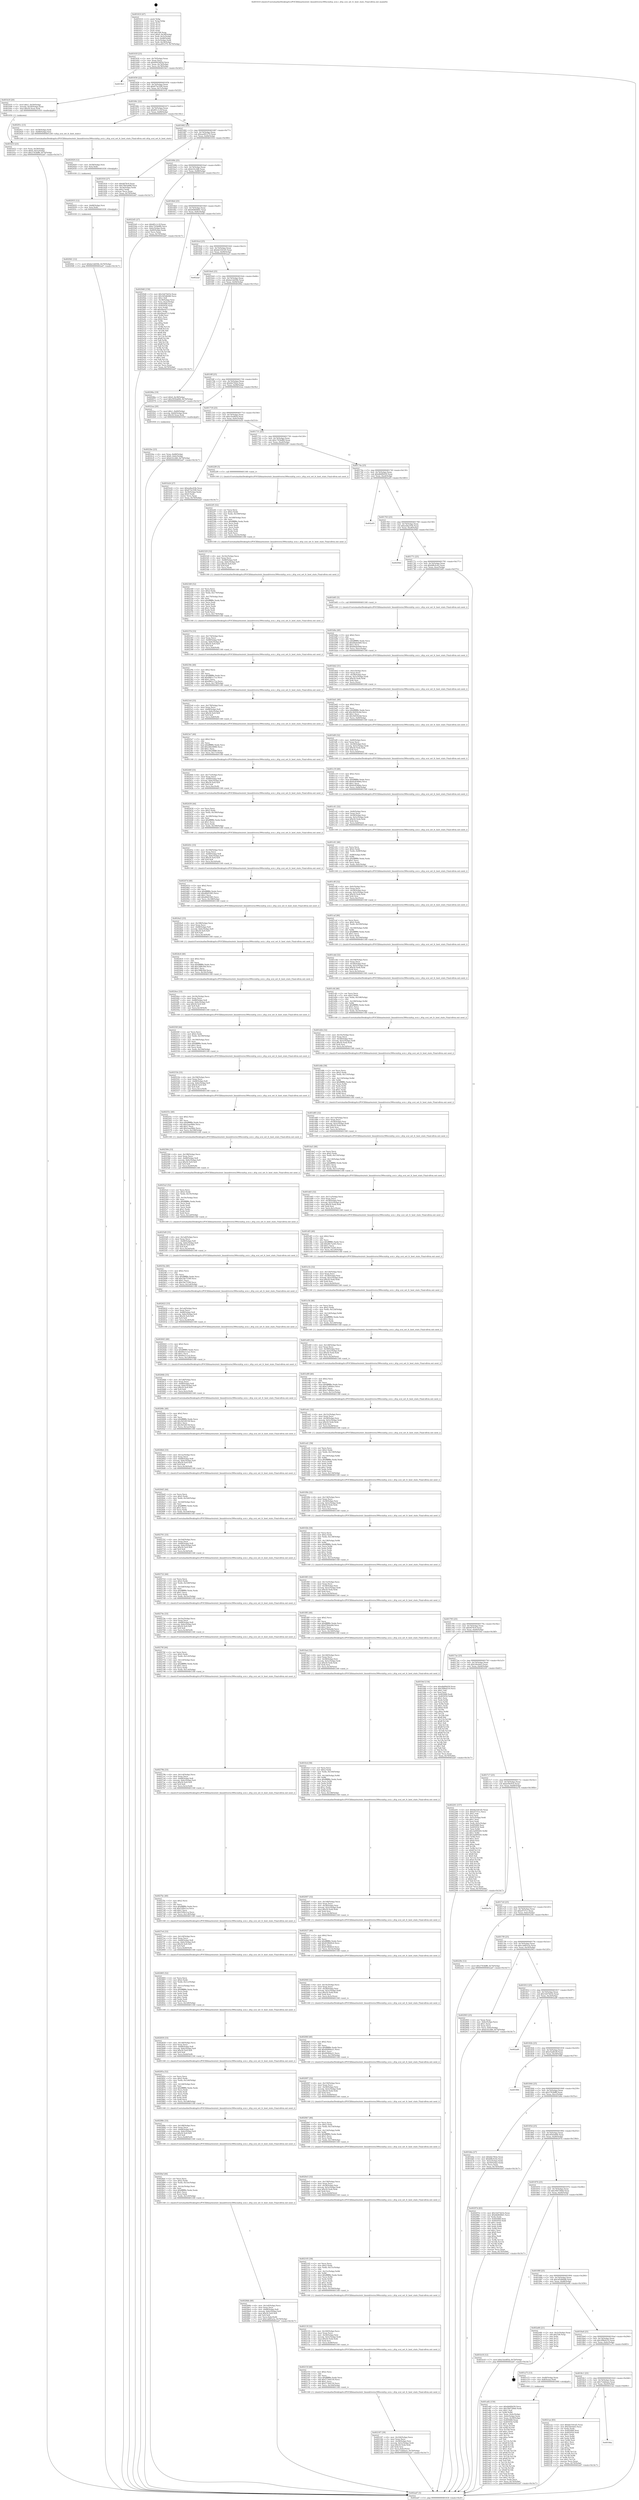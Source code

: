digraph "0x401610" {
  label = "0x401610 (/mnt/c/Users/mathe/Desktop/tcc/POCII/binaries/extr_linuxdriverss390scsizfcp_scsi.c_zfcp_scsi_set_fc_host_stats_Final-ollvm.out::main(0))"
  labelloc = "t"
  node[shape=record]

  Entry [label="",width=0.3,height=0.3,shape=circle,fillcolor=black,style=filled]
  "0x40163f" [label="{
     0x40163f [23]\l
     | [instrs]\l
     &nbsp;&nbsp;0x40163f \<+3\>: mov -0x70(%rbp),%eax\l
     &nbsp;&nbsp;0x401642 \<+2\>: mov %eax,%ecx\l
     &nbsp;&nbsp;0x401644 \<+6\>: sub $0x8445495d,%ecx\l
     &nbsp;&nbsp;0x40164a \<+3\>: mov %eax,-0x74(%rbp)\l
     &nbsp;&nbsp;0x40164d \<+3\>: mov %ecx,-0x78(%rbp)\l
     &nbsp;&nbsp;0x401650 \<+6\>: je 00000000004019e3 \<main+0x3d3\>\l
  }"]
  "0x4019e3" [label="{
     0x4019e3\l
  }", style=dashed]
  "0x401656" [label="{
     0x401656 [22]\l
     | [instrs]\l
     &nbsp;&nbsp;0x401656 \<+5\>: jmp 000000000040165b \<main+0x4b\>\l
     &nbsp;&nbsp;0x40165b \<+3\>: mov -0x74(%rbp),%eax\l
     &nbsp;&nbsp;0x40165e \<+5\>: sub $0x873e35f0,%eax\l
     &nbsp;&nbsp;0x401663 \<+3\>: mov %eax,-0x7c(%rbp)\l
     &nbsp;&nbsp;0x401666 \<+6\>: je 0000000000401b3f \<main+0x52f\>\l
  }"]
  Exit [label="",width=0.3,height=0.3,shape=circle,fillcolor=black,style=filled,peripheries=2]
  "0x401b3f" [label="{
     0x401b3f [20]\l
     | [instrs]\l
     &nbsp;&nbsp;0x401b3f \<+7\>: movl $0x1,-0x50(%rbp)\l
     &nbsp;&nbsp;0x401b46 \<+4\>: movslq -0x50(%rbp),%rax\l
     &nbsp;&nbsp;0x401b4a \<+4\>: imul $0x50,%rax,%rdi\l
     &nbsp;&nbsp;0x401b4e \<+5\>: call 0000000000401050 \<malloc@plt\>\l
     | [calls]\l
     &nbsp;&nbsp;0x401050 \{1\} (unknown)\l
  }"]
  "0x40166c" [label="{
     0x40166c [22]\l
     | [instrs]\l
     &nbsp;&nbsp;0x40166c \<+5\>: jmp 0000000000401671 \<main+0x61\>\l
     &nbsp;&nbsp;0x401671 \<+3\>: mov -0x74(%rbp),%eax\l
     &nbsp;&nbsp;0x401674 \<+5\>: sub $0x8f1c1c5f,%eax\l
     &nbsp;&nbsp;0x401679 \<+3\>: mov %eax,-0x80(%rbp)\l
     &nbsp;&nbsp;0x40167c \<+6\>: je 000000000040291c \<main+0x130c\>\l
  }"]
  "0x402941" [label="{
     0x402941 [12]\l
     | [instrs]\l
     &nbsp;&nbsp;0x402941 \<+7\>: movl $0xbe1dd50b,-0x70(%rbp)\l
     &nbsp;&nbsp;0x402948 \<+5\>: jmp 0000000000402ad7 \<main+0x14c7\>\l
  }"]
  "0x40291c" [label="{
     0x40291c [13]\l
     | [instrs]\l
     &nbsp;&nbsp;0x40291c \<+4\>: mov -0x58(%rbp),%rdi\l
     &nbsp;&nbsp;0x402920 \<+4\>: mov -0x68(%rbp),%rsi\l
     &nbsp;&nbsp;0x402924 \<+5\>: call 0000000000401240 \<zfcp_scsi_set_fc_host_stats\>\l
     | [calls]\l
     &nbsp;&nbsp;0x401240 \{1\} (/mnt/c/Users/mathe/Desktop/tcc/POCII/binaries/extr_linuxdriverss390scsizfcp_scsi.c_zfcp_scsi_set_fc_host_stats_Final-ollvm.out::zfcp_scsi_set_fc_host_stats)\l
  }"]
  "0x401682" [label="{
     0x401682 [25]\l
     | [instrs]\l
     &nbsp;&nbsp;0x401682 \<+5\>: jmp 0000000000401687 \<main+0x77\>\l
     &nbsp;&nbsp;0x401687 \<+3\>: mov -0x74(%rbp),%eax\l
     &nbsp;&nbsp;0x40168a \<+5\>: sub $0xaa491279,%eax\l
     &nbsp;&nbsp;0x40168f \<+6\>: mov %eax,-0x84(%rbp)\l
     &nbsp;&nbsp;0x401695 \<+6\>: je 0000000000401916 \<main+0x306\>\l
  }"]
  "0x402935" [label="{
     0x402935 [12]\l
     | [instrs]\l
     &nbsp;&nbsp;0x402935 \<+4\>: mov -0x68(%rbp),%rsi\l
     &nbsp;&nbsp;0x402939 \<+3\>: mov %rsi,%rdi\l
     &nbsp;&nbsp;0x40293c \<+5\>: call 0000000000401030 \<free@plt\>\l
     | [calls]\l
     &nbsp;&nbsp;0x401030 \{1\} (unknown)\l
  }"]
  "0x401916" [label="{
     0x401916 [27]\l
     | [instrs]\l
     &nbsp;&nbsp;0x401916 \<+5\>: mov $0x9d76c9,%eax\l
     &nbsp;&nbsp;0x40191b \<+5\>: mov $0x7993a688,%ecx\l
     &nbsp;&nbsp;0x401920 \<+3\>: mov -0x34(%rbp),%edx\l
     &nbsp;&nbsp;0x401923 \<+3\>: cmp $0x2,%edx\l
     &nbsp;&nbsp;0x401926 \<+3\>: cmovne %ecx,%eax\l
     &nbsp;&nbsp;0x401929 \<+3\>: mov %eax,-0x70(%rbp)\l
     &nbsp;&nbsp;0x40192c \<+5\>: jmp 0000000000402ad7 \<main+0x14c7\>\l
  }"]
  "0x40169b" [label="{
     0x40169b [25]\l
     | [instrs]\l
     &nbsp;&nbsp;0x40169b \<+5\>: jmp 00000000004016a0 \<main+0x90\>\l
     &nbsp;&nbsp;0x4016a0 \<+3\>: mov -0x74(%rbp),%eax\l
     &nbsp;&nbsp;0x4016a3 \<+5\>: sub $0xb1fccfd6,%eax\l
     &nbsp;&nbsp;0x4016a8 \<+6\>: mov %eax,-0x88(%rbp)\l
     &nbsp;&nbsp;0x4016ae \<+6\>: je 00000000004022d5 \<main+0xcc5\>\l
  }"]
  "0x402ad7" [label="{
     0x402ad7 [5]\l
     | [instrs]\l
     &nbsp;&nbsp;0x402ad7 \<+5\>: jmp 000000000040163f \<main+0x2f\>\l
  }"]
  "0x401610" [label="{
     0x401610 [47]\l
     | [instrs]\l
     &nbsp;&nbsp;0x401610 \<+1\>: push %rbp\l
     &nbsp;&nbsp;0x401611 \<+3\>: mov %rsp,%rbp\l
     &nbsp;&nbsp;0x401614 \<+2\>: push %r15\l
     &nbsp;&nbsp;0x401616 \<+2\>: push %r14\l
     &nbsp;&nbsp;0x401618 \<+2\>: push %r13\l
     &nbsp;&nbsp;0x40161a \<+2\>: push %r12\l
     &nbsp;&nbsp;0x40161c \<+1\>: push %rbx\l
     &nbsp;&nbsp;0x40161d \<+7\>: sub $0x1b8,%rsp\l
     &nbsp;&nbsp;0x401624 \<+7\>: movl $0x0,-0x38(%rbp)\l
     &nbsp;&nbsp;0x40162b \<+3\>: mov %edi,-0x3c(%rbp)\l
     &nbsp;&nbsp;0x40162e \<+4\>: mov %rsi,-0x48(%rbp)\l
     &nbsp;&nbsp;0x401632 \<+3\>: mov -0x3c(%rbp),%edi\l
     &nbsp;&nbsp;0x401635 \<+3\>: mov %edi,-0x34(%rbp)\l
     &nbsp;&nbsp;0x401638 \<+7\>: movl $0xaa491279,-0x70(%rbp)\l
  }"]
  "0x402929" [label="{
     0x402929 [12]\l
     | [instrs]\l
     &nbsp;&nbsp;0x402929 \<+4\>: mov -0x58(%rbp),%rsi\l
     &nbsp;&nbsp;0x40292d \<+3\>: mov %rsi,%rdi\l
     &nbsp;&nbsp;0x402930 \<+5\>: call 0000000000401030 \<free@plt\>\l
     | [calls]\l
     &nbsp;&nbsp;0x401030 \{1\} (unknown)\l
  }"]
  "0x4022d5" [label="{
     0x4022d5 [27]\l
     | [instrs]\l
     &nbsp;&nbsp;0x4022d5 \<+5\>: mov $0x8f1c1c5f,%eax\l
     &nbsp;&nbsp;0x4022da \<+5\>: mov $0xc743bd80,%ecx\l
     &nbsp;&nbsp;0x4022df \<+3\>: mov -0x6c(%rbp),%edx\l
     &nbsp;&nbsp;0x4022e2 \<+3\>: cmp -0x60(%rbp),%edx\l
     &nbsp;&nbsp;0x4022e5 \<+3\>: cmovl %ecx,%eax\l
     &nbsp;&nbsp;0x4022e8 \<+3\>: mov %eax,-0x70(%rbp)\l
     &nbsp;&nbsp;0x4022eb \<+5\>: jmp 0000000000402ad7 \<main+0x14c7\>\l
  }"]
  "0x4016b4" [label="{
     0x4016b4 [25]\l
     | [instrs]\l
     &nbsp;&nbsp;0x4016b4 \<+5\>: jmp 00000000004016b9 \<main+0xa9\>\l
     &nbsp;&nbsp;0x4016b9 \<+3\>: mov -0x74(%rbp),%eax\l
     &nbsp;&nbsp;0x4016bc \<+5\>: sub $0xb6d648d1,%eax\l
     &nbsp;&nbsp;0x4016c1 \<+6\>: mov %eax,-0x8c(%rbp)\l
     &nbsp;&nbsp;0x4016c7 \<+6\>: je 00000000004029d0 \<main+0x13c0\>\l
  }"]
  "0x4028db" [label="{
     0x4028db [40]\l
     | [instrs]\l
     &nbsp;&nbsp;0x4028db \<+6\>: mov -0x1e0(%rbp),%ecx\l
     &nbsp;&nbsp;0x4028e1 \<+3\>: imul %eax,%ecx\l
     &nbsp;&nbsp;0x4028e4 \<+4\>: mov -0x68(%rbp),%r8\l
     &nbsp;&nbsp;0x4028e8 \<+4\>: movslq -0x6c(%rbp),%r9\l
     &nbsp;&nbsp;0x4028ec \<+4\>: imul $0x50,%r9,%r9\l
     &nbsp;&nbsp;0x4028f0 \<+3\>: add %r9,%r8\l
     &nbsp;&nbsp;0x4028f3 \<+4\>: mov %ecx,0x4c(%r8)\l
     &nbsp;&nbsp;0x4028f7 \<+7\>: movl $0x1a685a3a,-0x70(%rbp)\l
     &nbsp;&nbsp;0x4028fe \<+5\>: jmp 0000000000402ad7 \<main+0x14c7\>\l
  }"]
  "0x4029d0" [label="{
     0x4029d0 [150]\l
     | [instrs]\l
     &nbsp;&nbsp;0x4029d0 \<+5\>: mov $0x1b474d1b,%eax\l
     &nbsp;&nbsp;0x4029d5 \<+5\>: mov $0x3d5db0d6,%ecx\l
     &nbsp;&nbsp;0x4029da \<+2\>: mov $0x1,%dl\l
     &nbsp;&nbsp;0x4029dc \<+3\>: mov -0x38(%rbp),%esi\l
     &nbsp;&nbsp;0x4029df \<+3\>: mov %esi,-0x2c(%rbp)\l
     &nbsp;&nbsp;0x4029e2 \<+7\>: mov 0x405068,%esi\l
     &nbsp;&nbsp;0x4029e9 \<+7\>: mov 0x405054,%edi\l
     &nbsp;&nbsp;0x4029f0 \<+3\>: mov %esi,%r8d\l
     &nbsp;&nbsp;0x4029f3 \<+7\>: add $0x44ee07c3,%r8d\l
     &nbsp;&nbsp;0x4029fa \<+4\>: sub $0x1,%r8d\l
     &nbsp;&nbsp;0x4029fe \<+7\>: sub $0x44ee07c3,%r8d\l
     &nbsp;&nbsp;0x402a05 \<+4\>: imul %r8d,%esi\l
     &nbsp;&nbsp;0x402a09 \<+3\>: and $0x1,%esi\l
     &nbsp;&nbsp;0x402a0c \<+3\>: cmp $0x0,%esi\l
     &nbsp;&nbsp;0x402a0f \<+4\>: sete %r9b\l
     &nbsp;&nbsp;0x402a13 \<+3\>: cmp $0xa,%edi\l
     &nbsp;&nbsp;0x402a16 \<+4\>: setl %r10b\l
     &nbsp;&nbsp;0x402a1a \<+3\>: mov %r9b,%r11b\l
     &nbsp;&nbsp;0x402a1d \<+4\>: xor $0xff,%r11b\l
     &nbsp;&nbsp;0x402a21 \<+3\>: mov %r10b,%bl\l
     &nbsp;&nbsp;0x402a24 \<+3\>: xor $0xff,%bl\l
     &nbsp;&nbsp;0x402a27 \<+3\>: xor $0x1,%dl\l
     &nbsp;&nbsp;0x402a2a \<+3\>: mov %r11b,%r14b\l
     &nbsp;&nbsp;0x402a2d \<+4\>: and $0xff,%r14b\l
     &nbsp;&nbsp;0x402a31 \<+3\>: and %dl,%r9b\l
     &nbsp;&nbsp;0x402a34 \<+3\>: mov %bl,%r15b\l
     &nbsp;&nbsp;0x402a37 \<+4\>: and $0xff,%r15b\l
     &nbsp;&nbsp;0x402a3b \<+3\>: and %dl,%r10b\l
     &nbsp;&nbsp;0x402a3e \<+3\>: or %r9b,%r14b\l
     &nbsp;&nbsp;0x402a41 \<+3\>: or %r10b,%r15b\l
     &nbsp;&nbsp;0x402a44 \<+3\>: xor %r15b,%r14b\l
     &nbsp;&nbsp;0x402a47 \<+3\>: or %bl,%r11b\l
     &nbsp;&nbsp;0x402a4a \<+4\>: xor $0xff,%r11b\l
     &nbsp;&nbsp;0x402a4e \<+3\>: or $0x1,%dl\l
     &nbsp;&nbsp;0x402a51 \<+3\>: and %dl,%r11b\l
     &nbsp;&nbsp;0x402a54 \<+3\>: or %r11b,%r14b\l
     &nbsp;&nbsp;0x402a57 \<+4\>: test $0x1,%r14b\l
     &nbsp;&nbsp;0x402a5b \<+3\>: cmovne %ecx,%eax\l
     &nbsp;&nbsp;0x402a5e \<+3\>: mov %eax,-0x70(%rbp)\l
     &nbsp;&nbsp;0x402a61 \<+5\>: jmp 0000000000402ad7 \<main+0x14c7\>\l
  }"]
  "0x4016cd" [label="{
     0x4016cd [25]\l
     | [instrs]\l
     &nbsp;&nbsp;0x4016cd \<+5\>: jmp 00000000004016d2 \<main+0xc2\>\l
     &nbsp;&nbsp;0x4016d2 \<+3\>: mov -0x74(%rbp),%eax\l
     &nbsp;&nbsp;0x4016d5 \<+5\>: sub $0xbb3341d5,%eax\l
     &nbsp;&nbsp;0x4016da \<+6\>: mov %eax,-0x90(%rbp)\l
     &nbsp;&nbsp;0x4016e0 \<+6\>: je 0000000000402aaf \<main+0x149f\>\l
  }"]
  "0x4028af" [label="{
     0x4028af [44]\l
     | [instrs]\l
     &nbsp;&nbsp;0x4028af \<+2\>: xor %ecx,%ecx\l
     &nbsp;&nbsp;0x4028b1 \<+5\>: mov $0x2,%edx\l
     &nbsp;&nbsp;0x4028b6 \<+6\>: mov %edx,-0x1dc(%rbp)\l
     &nbsp;&nbsp;0x4028bc \<+1\>: cltd\l
     &nbsp;&nbsp;0x4028bd \<+6\>: mov -0x1dc(%rbp),%esi\l
     &nbsp;&nbsp;0x4028c3 \<+2\>: idiv %esi\l
     &nbsp;&nbsp;0x4028c5 \<+6\>: imul $0xfffffffe,%edx,%edx\l
     &nbsp;&nbsp;0x4028cb \<+3\>: sub $0x1,%ecx\l
     &nbsp;&nbsp;0x4028ce \<+2\>: sub %ecx,%edx\l
     &nbsp;&nbsp;0x4028d0 \<+6\>: mov %edx,-0x1e0(%rbp)\l
     &nbsp;&nbsp;0x4028d6 \<+5\>: call 0000000000401160 \<next_i\>\l
     | [calls]\l
     &nbsp;&nbsp;0x401160 \{1\} (/mnt/c/Users/mathe/Desktop/tcc/POCII/binaries/extr_linuxdriverss390scsizfcp_scsi.c_zfcp_scsi_set_fc_host_stats_Final-ollvm.out::next_i)\l
  }"]
  "0x402aaf" [label="{
     0x402aaf\l
  }", style=dashed]
  "0x4016e6" [label="{
     0x4016e6 [25]\l
     | [instrs]\l
     &nbsp;&nbsp;0x4016e6 \<+5\>: jmp 00000000004016eb \<main+0xdb\>\l
     &nbsp;&nbsp;0x4016eb \<+3\>: mov -0x74(%rbp),%eax\l
     &nbsp;&nbsp;0x4016ee \<+5\>: sub $0xbe1dd50b,%eax\l
     &nbsp;&nbsp;0x4016f3 \<+6\>: mov %eax,-0x94(%rbp)\l
     &nbsp;&nbsp;0x4016f9 \<+6\>: je 000000000040296a \<main+0x135a\>\l
  }"]
  "0x40288e" [label="{
     0x40288e [33]\l
     | [instrs]\l
     &nbsp;&nbsp;0x40288e \<+6\>: mov -0x1d8(%rbp),%ecx\l
     &nbsp;&nbsp;0x402894 \<+3\>: imul %eax,%ecx\l
     &nbsp;&nbsp;0x402897 \<+4\>: mov -0x68(%rbp),%r8\l
     &nbsp;&nbsp;0x40289b \<+4\>: movslq -0x6c(%rbp),%r9\l
     &nbsp;&nbsp;0x40289f \<+4\>: imul $0x50,%r9,%r9\l
     &nbsp;&nbsp;0x4028a3 \<+3\>: add %r9,%r8\l
     &nbsp;&nbsp;0x4028a6 \<+4\>: mov %ecx,0x48(%r8)\l
     &nbsp;&nbsp;0x4028aa \<+5\>: call 0000000000401160 \<next_i\>\l
     | [calls]\l
     &nbsp;&nbsp;0x401160 \{1\} (/mnt/c/Users/mathe/Desktop/tcc/POCII/binaries/extr_linuxdriverss390scsizfcp_scsi.c_zfcp_scsi_set_fc_host_stats_Final-ollvm.out::next_i)\l
  }"]
  "0x40296a" [label="{
     0x40296a [19]\l
     | [instrs]\l
     &nbsp;&nbsp;0x40296a \<+7\>: movl $0x0,-0x38(%rbp)\l
     &nbsp;&nbsp;0x402971 \<+7\>: movl $0x3950a606,-0x70(%rbp)\l
     &nbsp;&nbsp;0x402978 \<+5\>: jmp 0000000000402ad7 \<main+0x14c7\>\l
  }"]
  "0x4016ff" [label="{
     0x4016ff [25]\l
     | [instrs]\l
     &nbsp;&nbsp;0x4016ff \<+5\>: jmp 0000000000401704 \<main+0xf4\>\l
     &nbsp;&nbsp;0x401704 \<+3\>: mov -0x74(%rbp),%eax\l
     &nbsp;&nbsp;0x401707 \<+5\>: sub $0xbfa7f42e,%eax\l
     &nbsp;&nbsp;0x40170c \<+6\>: mov %eax,-0x98(%rbp)\l
     &nbsp;&nbsp;0x401712 \<+6\>: je 00000000004022aa \<main+0xc9a\>\l
  }"]
  "0x40285a" [label="{
     0x40285a [52]\l
     | [instrs]\l
     &nbsp;&nbsp;0x40285a \<+2\>: xor %ecx,%ecx\l
     &nbsp;&nbsp;0x40285c \<+5\>: mov $0x2,%edx\l
     &nbsp;&nbsp;0x402861 \<+6\>: mov %edx,-0x1d4(%rbp)\l
     &nbsp;&nbsp;0x402867 \<+1\>: cltd\l
     &nbsp;&nbsp;0x402868 \<+6\>: mov -0x1d4(%rbp),%esi\l
     &nbsp;&nbsp;0x40286e \<+2\>: idiv %esi\l
     &nbsp;&nbsp;0x402870 \<+6\>: imul $0xfffffffe,%edx,%edx\l
     &nbsp;&nbsp;0x402876 \<+2\>: mov %ecx,%edi\l
     &nbsp;&nbsp;0x402878 \<+2\>: sub %edx,%edi\l
     &nbsp;&nbsp;0x40287a \<+2\>: mov %ecx,%edx\l
     &nbsp;&nbsp;0x40287c \<+3\>: sub $0x1,%edx\l
     &nbsp;&nbsp;0x40287f \<+2\>: add %edx,%edi\l
     &nbsp;&nbsp;0x402881 \<+2\>: sub %edi,%ecx\l
     &nbsp;&nbsp;0x402883 \<+6\>: mov %ecx,-0x1d8(%rbp)\l
     &nbsp;&nbsp;0x402889 \<+5\>: call 0000000000401160 \<next_i\>\l
     | [calls]\l
     &nbsp;&nbsp;0x401160 \{1\} (/mnt/c/Users/mathe/Desktop/tcc/POCII/binaries/extr_linuxdriverss390scsizfcp_scsi.c_zfcp_scsi_set_fc_host_stats_Final-ollvm.out::next_i)\l
  }"]
  "0x4022aa" [label="{
     0x4022aa [20]\l
     | [instrs]\l
     &nbsp;&nbsp;0x4022aa \<+7\>: movl $0x1,-0x60(%rbp)\l
     &nbsp;&nbsp;0x4022b1 \<+4\>: movslq -0x60(%rbp),%rax\l
     &nbsp;&nbsp;0x4022b5 \<+4\>: imul $0x50,%rax,%rdi\l
     &nbsp;&nbsp;0x4022b9 \<+5\>: call 0000000000401050 \<malloc@plt\>\l
     | [calls]\l
     &nbsp;&nbsp;0x401050 \{1\} (unknown)\l
  }"]
  "0x401718" [label="{
     0x401718 [25]\l
     | [instrs]\l
     &nbsp;&nbsp;0x401718 \<+5\>: jmp 000000000040171d \<main+0x10d\>\l
     &nbsp;&nbsp;0x40171d \<+3\>: mov -0x74(%rbp),%eax\l
     &nbsp;&nbsp;0x401720 \<+5\>: sub $0xc5ee8f5d,%eax\l
     &nbsp;&nbsp;0x401725 \<+6\>: mov %eax,-0x9c(%rbp)\l
     &nbsp;&nbsp;0x40172b \<+6\>: je 0000000000401b24 \<main+0x514\>\l
  }"]
  "0x402839" [label="{
     0x402839 [33]\l
     | [instrs]\l
     &nbsp;&nbsp;0x402839 \<+6\>: mov -0x1d0(%rbp),%ecx\l
     &nbsp;&nbsp;0x40283f \<+3\>: imul %eax,%ecx\l
     &nbsp;&nbsp;0x402842 \<+4\>: mov -0x68(%rbp),%r8\l
     &nbsp;&nbsp;0x402846 \<+4\>: movslq -0x6c(%rbp),%r9\l
     &nbsp;&nbsp;0x40284a \<+4\>: imul $0x50,%r9,%r9\l
     &nbsp;&nbsp;0x40284e \<+3\>: add %r9,%r8\l
     &nbsp;&nbsp;0x402851 \<+4\>: mov %ecx,0x44(%r8)\l
     &nbsp;&nbsp;0x402855 \<+5\>: call 0000000000401160 \<next_i\>\l
     | [calls]\l
     &nbsp;&nbsp;0x401160 \{1\} (/mnt/c/Users/mathe/Desktop/tcc/POCII/binaries/extr_linuxdriverss390scsizfcp_scsi.c_zfcp_scsi_set_fc_host_stats_Final-ollvm.out::next_i)\l
  }"]
  "0x401b24" [label="{
     0x401b24 [27]\l
     | [instrs]\l
     &nbsp;&nbsp;0x401b24 \<+5\>: mov $0xee8ac03b,%eax\l
     &nbsp;&nbsp;0x401b29 \<+5\>: mov $0x873e35f0,%ecx\l
     &nbsp;&nbsp;0x401b2e \<+3\>: mov -0x30(%rbp),%edx\l
     &nbsp;&nbsp;0x401b31 \<+3\>: cmp $0x0,%edx\l
     &nbsp;&nbsp;0x401b34 \<+3\>: cmove %ecx,%eax\l
     &nbsp;&nbsp;0x401b37 \<+3\>: mov %eax,-0x70(%rbp)\l
     &nbsp;&nbsp;0x401b3a \<+5\>: jmp 0000000000402ad7 \<main+0x14c7\>\l
  }"]
  "0x401731" [label="{
     0x401731 [25]\l
     | [instrs]\l
     &nbsp;&nbsp;0x401731 \<+5\>: jmp 0000000000401736 \<main+0x126\>\l
     &nbsp;&nbsp;0x401736 \<+3\>: mov -0x74(%rbp),%eax\l
     &nbsp;&nbsp;0x401739 \<+5\>: sub $0xc743bd80,%eax\l
     &nbsp;&nbsp;0x40173e \<+6\>: mov %eax,-0xa0(%rbp)\l
     &nbsp;&nbsp;0x401744 \<+6\>: je 00000000004022f0 \<main+0xce0\>\l
  }"]
  "0x402805" [label="{
     0x402805 [52]\l
     | [instrs]\l
     &nbsp;&nbsp;0x402805 \<+2\>: xor %ecx,%ecx\l
     &nbsp;&nbsp;0x402807 \<+5\>: mov $0x2,%edx\l
     &nbsp;&nbsp;0x40280c \<+6\>: mov %edx,-0x1cc(%rbp)\l
     &nbsp;&nbsp;0x402812 \<+1\>: cltd\l
     &nbsp;&nbsp;0x402813 \<+6\>: mov -0x1cc(%rbp),%esi\l
     &nbsp;&nbsp;0x402819 \<+2\>: idiv %esi\l
     &nbsp;&nbsp;0x40281b \<+6\>: imul $0xfffffffe,%edx,%edx\l
     &nbsp;&nbsp;0x402821 \<+2\>: mov %ecx,%edi\l
     &nbsp;&nbsp;0x402823 \<+2\>: sub %edx,%edi\l
     &nbsp;&nbsp;0x402825 \<+2\>: mov %ecx,%edx\l
     &nbsp;&nbsp;0x402827 \<+3\>: sub $0x1,%edx\l
     &nbsp;&nbsp;0x40282a \<+2\>: add %edx,%edi\l
     &nbsp;&nbsp;0x40282c \<+2\>: sub %edi,%ecx\l
     &nbsp;&nbsp;0x40282e \<+6\>: mov %ecx,-0x1d0(%rbp)\l
     &nbsp;&nbsp;0x402834 \<+5\>: call 0000000000401160 \<next_i\>\l
     | [calls]\l
     &nbsp;&nbsp;0x401160 \{1\} (/mnt/c/Users/mathe/Desktop/tcc/POCII/binaries/extr_linuxdriverss390scsizfcp_scsi.c_zfcp_scsi_set_fc_host_stats_Final-ollvm.out::next_i)\l
  }"]
  "0x4022f0" [label="{
     0x4022f0 [5]\l
     | [instrs]\l
     &nbsp;&nbsp;0x4022f0 \<+5\>: call 0000000000401160 \<next_i\>\l
     | [calls]\l
     &nbsp;&nbsp;0x401160 \{1\} (/mnt/c/Users/mathe/Desktop/tcc/POCII/binaries/extr_linuxdriverss390scsizfcp_scsi.c_zfcp_scsi_set_fc_host_stats_Final-ollvm.out::next_i)\l
  }"]
  "0x40174a" [label="{
     0x40174a [25]\l
     | [instrs]\l
     &nbsp;&nbsp;0x40174a \<+5\>: jmp 000000000040174f \<main+0x13f\>\l
     &nbsp;&nbsp;0x40174f \<+3\>: mov -0x74(%rbp),%eax\l
     &nbsp;&nbsp;0x401752 \<+5\>: sub $0xdb6f0d39,%eax\l
     &nbsp;&nbsp;0x401757 \<+6\>: mov %eax,-0xa4(%rbp)\l
     &nbsp;&nbsp;0x40175d \<+6\>: je 0000000000402a93 \<main+0x1483\>\l
  }"]
  "0x4027e4" [label="{
     0x4027e4 [33]\l
     | [instrs]\l
     &nbsp;&nbsp;0x4027e4 \<+6\>: mov -0x1c8(%rbp),%ecx\l
     &nbsp;&nbsp;0x4027ea \<+3\>: imul %eax,%ecx\l
     &nbsp;&nbsp;0x4027ed \<+4\>: mov -0x68(%rbp),%r8\l
     &nbsp;&nbsp;0x4027f1 \<+4\>: movslq -0x6c(%rbp),%r9\l
     &nbsp;&nbsp;0x4027f5 \<+4\>: imul $0x50,%r9,%r9\l
     &nbsp;&nbsp;0x4027f9 \<+3\>: add %r9,%r8\l
     &nbsp;&nbsp;0x4027fc \<+4\>: mov %ecx,0x40(%r8)\l
     &nbsp;&nbsp;0x402800 \<+5\>: call 0000000000401160 \<next_i\>\l
     | [calls]\l
     &nbsp;&nbsp;0x401160 \{1\} (/mnt/c/Users/mathe/Desktop/tcc/POCII/binaries/extr_linuxdriverss390scsizfcp_scsi.c_zfcp_scsi_set_fc_host_stats_Final-ollvm.out::next_i)\l
  }"]
  "0x402a93" [label="{
     0x402a93\l
  }", style=dashed]
  "0x401763" [label="{
     0x401763 [25]\l
     | [instrs]\l
     &nbsp;&nbsp;0x401763 \<+5\>: jmp 0000000000401768 \<main+0x158\>\l
     &nbsp;&nbsp;0x401768 \<+3\>: mov -0x74(%rbp),%eax\l
     &nbsp;&nbsp;0x40176b \<+5\>: sub $0xee8ac03b,%eax\l
     &nbsp;&nbsp;0x401770 \<+6\>: mov %eax,-0xa8(%rbp)\l
     &nbsp;&nbsp;0x401776 \<+6\>: je 000000000040294d \<main+0x133d\>\l
  }"]
  "0x4027bc" [label="{
     0x4027bc [40]\l
     | [instrs]\l
     &nbsp;&nbsp;0x4027bc \<+5\>: mov $0x2,%ecx\l
     &nbsp;&nbsp;0x4027c1 \<+1\>: cltd\l
     &nbsp;&nbsp;0x4027c2 \<+2\>: idiv %ecx\l
     &nbsp;&nbsp;0x4027c4 \<+6\>: imul $0xfffffffe,%edx,%ecx\l
     &nbsp;&nbsp;0x4027ca \<+6\>: sub $0x52f0e1ca,%ecx\l
     &nbsp;&nbsp;0x4027d0 \<+3\>: add $0x1,%ecx\l
     &nbsp;&nbsp;0x4027d3 \<+6\>: add $0x52f0e1ca,%ecx\l
     &nbsp;&nbsp;0x4027d9 \<+6\>: mov %ecx,-0x1c8(%rbp)\l
     &nbsp;&nbsp;0x4027df \<+5\>: call 0000000000401160 \<next_i\>\l
     | [calls]\l
     &nbsp;&nbsp;0x401160 \{1\} (/mnt/c/Users/mathe/Desktop/tcc/POCII/binaries/extr_linuxdriverss390scsizfcp_scsi.c_zfcp_scsi_set_fc_host_stats_Final-ollvm.out::next_i)\l
  }"]
  "0x40294d" [label="{
     0x40294d\l
  }", style=dashed]
  "0x40177c" [label="{
     0x40177c [25]\l
     | [instrs]\l
     &nbsp;&nbsp;0x40177c \<+5\>: jmp 0000000000401781 \<main+0x171\>\l
     &nbsp;&nbsp;0x401781 \<+3\>: mov -0x74(%rbp),%eax\l
     &nbsp;&nbsp;0x401784 \<+5\>: sub $0xfd8c0c42,%eax\l
     &nbsp;&nbsp;0x401789 \<+6\>: mov %eax,-0xac(%rbp)\l
     &nbsp;&nbsp;0x40178f \<+6\>: je 0000000000401b85 \<main+0x575\>\l
  }"]
  "0x40279b" [label="{
     0x40279b [33]\l
     | [instrs]\l
     &nbsp;&nbsp;0x40279b \<+6\>: mov -0x1c4(%rbp),%ecx\l
     &nbsp;&nbsp;0x4027a1 \<+3\>: imul %eax,%ecx\l
     &nbsp;&nbsp;0x4027a4 \<+4\>: mov -0x68(%rbp),%r8\l
     &nbsp;&nbsp;0x4027a8 \<+4\>: movslq -0x6c(%rbp),%r9\l
     &nbsp;&nbsp;0x4027ac \<+4\>: imul $0x50,%r9,%r9\l
     &nbsp;&nbsp;0x4027b0 \<+3\>: add %r9,%r8\l
     &nbsp;&nbsp;0x4027b3 \<+4\>: mov %ecx,0x3c(%r8)\l
     &nbsp;&nbsp;0x4027b7 \<+5\>: call 0000000000401160 \<next_i\>\l
     | [calls]\l
     &nbsp;&nbsp;0x401160 \{1\} (/mnt/c/Users/mathe/Desktop/tcc/POCII/binaries/extr_linuxdriverss390scsizfcp_scsi.c_zfcp_scsi_set_fc_host_stats_Final-ollvm.out::next_i)\l
  }"]
  "0x401b85" [label="{
     0x401b85 [5]\l
     | [instrs]\l
     &nbsp;&nbsp;0x401b85 \<+5\>: call 0000000000401160 \<next_i\>\l
     | [calls]\l
     &nbsp;&nbsp;0x401160 \{1\} (/mnt/c/Users/mathe/Desktop/tcc/POCII/binaries/extr_linuxdriverss390scsizfcp_scsi.c_zfcp_scsi_set_fc_host_stats_Final-ollvm.out::next_i)\l
  }"]
  "0x401795" [label="{
     0x401795 [25]\l
     | [instrs]\l
     &nbsp;&nbsp;0x401795 \<+5\>: jmp 000000000040179a \<main+0x18a\>\l
     &nbsp;&nbsp;0x40179a \<+3\>: mov -0x74(%rbp),%eax\l
     &nbsp;&nbsp;0x40179d \<+5\>: sub $0x9d76c9,%eax\l
     &nbsp;&nbsp;0x4017a2 \<+6\>: mov %eax,-0xb0(%rbp)\l
     &nbsp;&nbsp;0x4017a8 \<+6\>: je 00000000004019ef \<main+0x3df\>\l
  }"]
  "0x40276f" [label="{
     0x40276f [44]\l
     | [instrs]\l
     &nbsp;&nbsp;0x40276f \<+2\>: xor %ecx,%ecx\l
     &nbsp;&nbsp;0x402771 \<+5\>: mov $0x2,%edx\l
     &nbsp;&nbsp;0x402776 \<+6\>: mov %edx,-0x1c0(%rbp)\l
     &nbsp;&nbsp;0x40277c \<+1\>: cltd\l
     &nbsp;&nbsp;0x40277d \<+6\>: mov -0x1c0(%rbp),%esi\l
     &nbsp;&nbsp;0x402783 \<+2\>: idiv %esi\l
     &nbsp;&nbsp;0x402785 \<+6\>: imul $0xfffffffe,%edx,%edx\l
     &nbsp;&nbsp;0x40278b \<+3\>: sub $0x1,%ecx\l
     &nbsp;&nbsp;0x40278e \<+2\>: sub %ecx,%edx\l
     &nbsp;&nbsp;0x402790 \<+6\>: mov %edx,-0x1c4(%rbp)\l
     &nbsp;&nbsp;0x402796 \<+5\>: call 0000000000401160 \<next_i\>\l
     | [calls]\l
     &nbsp;&nbsp;0x401160 \{1\} (/mnt/c/Users/mathe/Desktop/tcc/POCII/binaries/extr_linuxdriverss390scsizfcp_scsi.c_zfcp_scsi_set_fc_host_stats_Final-ollvm.out::next_i)\l
  }"]
  "0x4019ef" [label="{
     0x4019ef [134]\l
     | [instrs]\l
     &nbsp;&nbsp;0x4019ef \<+5\>: mov $0xdb6f0d39,%eax\l
     &nbsp;&nbsp;0x4019f4 \<+5\>: mov $0x3f9b4210,%ecx\l
     &nbsp;&nbsp;0x4019f9 \<+2\>: mov $0x1,%dl\l
     &nbsp;&nbsp;0x4019fb \<+2\>: xor %esi,%esi\l
     &nbsp;&nbsp;0x4019fd \<+7\>: mov 0x405068,%edi\l
     &nbsp;&nbsp;0x401a04 \<+8\>: mov 0x405054,%r8d\l
     &nbsp;&nbsp;0x401a0c \<+3\>: sub $0x1,%esi\l
     &nbsp;&nbsp;0x401a0f \<+3\>: mov %edi,%r9d\l
     &nbsp;&nbsp;0x401a12 \<+3\>: add %esi,%r9d\l
     &nbsp;&nbsp;0x401a15 \<+4\>: imul %r9d,%edi\l
     &nbsp;&nbsp;0x401a19 \<+3\>: and $0x1,%edi\l
     &nbsp;&nbsp;0x401a1c \<+3\>: cmp $0x0,%edi\l
     &nbsp;&nbsp;0x401a1f \<+4\>: sete %r10b\l
     &nbsp;&nbsp;0x401a23 \<+4\>: cmp $0xa,%r8d\l
     &nbsp;&nbsp;0x401a27 \<+4\>: setl %r11b\l
     &nbsp;&nbsp;0x401a2b \<+3\>: mov %r10b,%bl\l
     &nbsp;&nbsp;0x401a2e \<+3\>: xor $0xff,%bl\l
     &nbsp;&nbsp;0x401a31 \<+3\>: mov %r11b,%r14b\l
     &nbsp;&nbsp;0x401a34 \<+4\>: xor $0xff,%r14b\l
     &nbsp;&nbsp;0x401a38 \<+3\>: xor $0x1,%dl\l
     &nbsp;&nbsp;0x401a3b \<+3\>: mov %bl,%r15b\l
     &nbsp;&nbsp;0x401a3e \<+4\>: and $0xff,%r15b\l
     &nbsp;&nbsp;0x401a42 \<+3\>: and %dl,%r10b\l
     &nbsp;&nbsp;0x401a45 \<+3\>: mov %r14b,%r12b\l
     &nbsp;&nbsp;0x401a48 \<+4\>: and $0xff,%r12b\l
     &nbsp;&nbsp;0x401a4c \<+3\>: and %dl,%r11b\l
     &nbsp;&nbsp;0x401a4f \<+3\>: or %r10b,%r15b\l
     &nbsp;&nbsp;0x401a52 \<+3\>: or %r11b,%r12b\l
     &nbsp;&nbsp;0x401a55 \<+3\>: xor %r12b,%r15b\l
     &nbsp;&nbsp;0x401a58 \<+3\>: or %r14b,%bl\l
     &nbsp;&nbsp;0x401a5b \<+3\>: xor $0xff,%bl\l
     &nbsp;&nbsp;0x401a5e \<+3\>: or $0x1,%dl\l
     &nbsp;&nbsp;0x401a61 \<+2\>: and %dl,%bl\l
     &nbsp;&nbsp;0x401a63 \<+3\>: or %bl,%r15b\l
     &nbsp;&nbsp;0x401a66 \<+4\>: test $0x1,%r15b\l
     &nbsp;&nbsp;0x401a6a \<+3\>: cmovne %ecx,%eax\l
     &nbsp;&nbsp;0x401a6d \<+3\>: mov %eax,-0x70(%rbp)\l
     &nbsp;&nbsp;0x401a70 \<+5\>: jmp 0000000000402ad7 \<main+0x14c7\>\l
  }"]
  "0x4017ae" [label="{
     0x4017ae [25]\l
     | [instrs]\l
     &nbsp;&nbsp;0x4017ae \<+5\>: jmp 00000000004017b3 \<main+0x1a3\>\l
     &nbsp;&nbsp;0x4017b3 \<+3\>: mov -0x74(%rbp),%eax\l
     &nbsp;&nbsp;0x4017b6 \<+5\>: sub $0x54eebd3,%eax\l
     &nbsp;&nbsp;0x4017bb \<+6\>: mov %eax,-0xb4(%rbp)\l
     &nbsp;&nbsp;0x4017c1 \<+6\>: je 0000000000402201 \<main+0xbf1\>\l
  }"]
  "0x40274e" [label="{
     0x40274e [33]\l
     | [instrs]\l
     &nbsp;&nbsp;0x40274e \<+6\>: mov -0x1bc(%rbp),%ecx\l
     &nbsp;&nbsp;0x402754 \<+3\>: imul %eax,%ecx\l
     &nbsp;&nbsp;0x402757 \<+4\>: mov -0x68(%rbp),%r8\l
     &nbsp;&nbsp;0x40275b \<+4\>: movslq -0x6c(%rbp),%r9\l
     &nbsp;&nbsp;0x40275f \<+4\>: imul $0x50,%r9,%r9\l
     &nbsp;&nbsp;0x402763 \<+3\>: add %r9,%r8\l
     &nbsp;&nbsp;0x402766 \<+4\>: mov %ecx,0x38(%r8)\l
     &nbsp;&nbsp;0x40276a \<+5\>: call 0000000000401160 \<next_i\>\l
     | [calls]\l
     &nbsp;&nbsp;0x401160 \{1\} (/mnt/c/Users/mathe/Desktop/tcc/POCII/binaries/extr_linuxdriverss390scsizfcp_scsi.c_zfcp_scsi_set_fc_host_stats_Final-ollvm.out::next_i)\l
  }"]
  "0x402201" [label="{
     0x402201 [157]\l
     | [instrs]\l
     &nbsp;&nbsp;0x402201 \<+5\>: mov $0xbb3341d5,%eax\l
     &nbsp;&nbsp;0x402206 \<+5\>: mov $0xef737cc,%ecx\l
     &nbsp;&nbsp;0x40220b \<+2\>: mov $0x1,%dl\l
     &nbsp;&nbsp;0x40220d \<+2\>: xor %esi,%esi\l
     &nbsp;&nbsp;0x40220f \<+3\>: mov -0x5c(%rbp),%edi\l
     &nbsp;&nbsp;0x402212 \<+3\>: sub $0x1,%esi\l
     &nbsp;&nbsp;0x402215 \<+2\>: sub %esi,%edi\l
     &nbsp;&nbsp;0x402217 \<+3\>: mov %edi,-0x5c(%rbp)\l
     &nbsp;&nbsp;0x40221a \<+7\>: mov 0x405068,%esi\l
     &nbsp;&nbsp;0x402221 \<+7\>: mov 0x405054,%edi\l
     &nbsp;&nbsp;0x402228 \<+3\>: mov %esi,%r8d\l
     &nbsp;&nbsp;0x40222b \<+7\>: sub $0x3a069283,%r8d\l
     &nbsp;&nbsp;0x402232 \<+4\>: sub $0x1,%r8d\l
     &nbsp;&nbsp;0x402236 \<+7\>: add $0x3a069283,%r8d\l
     &nbsp;&nbsp;0x40223d \<+4\>: imul %r8d,%esi\l
     &nbsp;&nbsp;0x402241 \<+3\>: and $0x1,%esi\l
     &nbsp;&nbsp;0x402244 \<+3\>: cmp $0x0,%esi\l
     &nbsp;&nbsp;0x402247 \<+4\>: sete %r9b\l
     &nbsp;&nbsp;0x40224b \<+3\>: cmp $0xa,%edi\l
     &nbsp;&nbsp;0x40224e \<+4\>: setl %r10b\l
     &nbsp;&nbsp;0x402252 \<+3\>: mov %r9b,%r11b\l
     &nbsp;&nbsp;0x402255 \<+4\>: xor $0xff,%r11b\l
     &nbsp;&nbsp;0x402259 \<+3\>: mov %r10b,%bl\l
     &nbsp;&nbsp;0x40225c \<+3\>: xor $0xff,%bl\l
     &nbsp;&nbsp;0x40225f \<+3\>: xor $0x0,%dl\l
     &nbsp;&nbsp;0x402262 \<+3\>: mov %r11b,%r14b\l
     &nbsp;&nbsp;0x402265 \<+4\>: and $0x0,%r14b\l
     &nbsp;&nbsp;0x402269 \<+3\>: and %dl,%r9b\l
     &nbsp;&nbsp;0x40226c \<+3\>: mov %bl,%r15b\l
     &nbsp;&nbsp;0x40226f \<+4\>: and $0x0,%r15b\l
     &nbsp;&nbsp;0x402273 \<+3\>: and %dl,%r10b\l
     &nbsp;&nbsp;0x402276 \<+3\>: or %r9b,%r14b\l
     &nbsp;&nbsp;0x402279 \<+3\>: or %r10b,%r15b\l
     &nbsp;&nbsp;0x40227c \<+3\>: xor %r15b,%r14b\l
     &nbsp;&nbsp;0x40227f \<+3\>: or %bl,%r11b\l
     &nbsp;&nbsp;0x402282 \<+4\>: xor $0xff,%r11b\l
     &nbsp;&nbsp;0x402286 \<+3\>: or $0x0,%dl\l
     &nbsp;&nbsp;0x402289 \<+3\>: and %dl,%r11b\l
     &nbsp;&nbsp;0x40228c \<+3\>: or %r11b,%r14b\l
     &nbsp;&nbsp;0x40228f \<+4\>: test $0x1,%r14b\l
     &nbsp;&nbsp;0x402293 \<+3\>: cmovne %ecx,%eax\l
     &nbsp;&nbsp;0x402296 \<+3\>: mov %eax,-0x70(%rbp)\l
     &nbsp;&nbsp;0x402299 \<+5\>: jmp 0000000000402ad7 \<main+0x14c7\>\l
  }"]
  "0x4017c7" [label="{
     0x4017c7 [25]\l
     | [instrs]\l
     &nbsp;&nbsp;0x4017c7 \<+5\>: jmp 00000000004017cc \<main+0x1bc\>\l
     &nbsp;&nbsp;0x4017cc \<+3\>: mov -0x74(%rbp),%eax\l
     &nbsp;&nbsp;0x4017cf \<+5\>: sub $0xd39e91b,%eax\l
     &nbsp;&nbsp;0x4017d4 \<+6\>: mov %eax,-0xb8(%rbp)\l
     &nbsp;&nbsp;0x4017da \<+6\>: je 0000000000402a7b \<main+0x146b\>\l
  }"]
  "0x402722" [label="{
     0x402722 [44]\l
     | [instrs]\l
     &nbsp;&nbsp;0x402722 \<+2\>: xor %ecx,%ecx\l
     &nbsp;&nbsp;0x402724 \<+5\>: mov $0x2,%edx\l
     &nbsp;&nbsp;0x402729 \<+6\>: mov %edx,-0x1b8(%rbp)\l
     &nbsp;&nbsp;0x40272f \<+1\>: cltd\l
     &nbsp;&nbsp;0x402730 \<+6\>: mov -0x1b8(%rbp),%esi\l
     &nbsp;&nbsp;0x402736 \<+2\>: idiv %esi\l
     &nbsp;&nbsp;0x402738 \<+6\>: imul $0xfffffffe,%edx,%edx\l
     &nbsp;&nbsp;0x40273e \<+3\>: sub $0x1,%ecx\l
     &nbsp;&nbsp;0x402741 \<+2\>: sub %ecx,%edx\l
     &nbsp;&nbsp;0x402743 \<+6\>: mov %edx,-0x1bc(%rbp)\l
     &nbsp;&nbsp;0x402749 \<+5\>: call 0000000000401160 \<next_i\>\l
     | [calls]\l
     &nbsp;&nbsp;0x401160 \{1\} (/mnt/c/Users/mathe/Desktop/tcc/POCII/binaries/extr_linuxdriverss390scsizfcp_scsi.c_zfcp_scsi_set_fc_host_stats_Final-ollvm.out::next_i)\l
  }"]
  "0x402a7b" [label="{
     0x402a7b\l
  }", style=dashed]
  "0x4017e0" [label="{
     0x4017e0 [25]\l
     | [instrs]\l
     &nbsp;&nbsp;0x4017e0 \<+5\>: jmp 00000000004017e5 \<main+0x1d5\>\l
     &nbsp;&nbsp;0x4017e5 \<+3\>: mov -0x74(%rbp),%eax\l
     &nbsp;&nbsp;0x4017e8 \<+5\>: sub $0xef737cc,%eax\l
     &nbsp;&nbsp;0x4017ed \<+6\>: mov %eax,-0xbc(%rbp)\l
     &nbsp;&nbsp;0x4017f3 \<+6\>: je 000000000040229e \<main+0xc8e\>\l
  }"]
  "0x402701" [label="{
     0x402701 [33]\l
     | [instrs]\l
     &nbsp;&nbsp;0x402701 \<+6\>: mov -0x1b4(%rbp),%ecx\l
     &nbsp;&nbsp;0x402707 \<+3\>: imul %eax,%ecx\l
     &nbsp;&nbsp;0x40270a \<+4\>: mov -0x68(%rbp),%r8\l
     &nbsp;&nbsp;0x40270e \<+4\>: movslq -0x6c(%rbp),%r9\l
     &nbsp;&nbsp;0x402712 \<+4\>: imul $0x50,%r9,%r9\l
     &nbsp;&nbsp;0x402716 \<+3\>: add %r9,%r8\l
     &nbsp;&nbsp;0x402719 \<+4\>: mov %ecx,0x34(%r8)\l
     &nbsp;&nbsp;0x40271d \<+5\>: call 0000000000401160 \<next_i\>\l
     | [calls]\l
     &nbsp;&nbsp;0x401160 \{1\} (/mnt/c/Users/mathe/Desktop/tcc/POCII/binaries/extr_linuxdriverss390scsizfcp_scsi.c_zfcp_scsi_set_fc_host_stats_Final-ollvm.out::next_i)\l
  }"]
  "0x40229e" [label="{
     0x40229e [12]\l
     | [instrs]\l
     &nbsp;&nbsp;0x40229e \<+7\>: movl $0x3763bff8,-0x70(%rbp)\l
     &nbsp;&nbsp;0x4022a5 \<+5\>: jmp 0000000000402ad7 \<main+0x14c7\>\l
  }"]
  "0x4017f9" [label="{
     0x4017f9 [25]\l
     | [instrs]\l
     &nbsp;&nbsp;0x4017f9 \<+5\>: jmp 00000000004017fe \<main+0x1ee\>\l
     &nbsp;&nbsp;0x4017fe \<+3\>: mov -0x74(%rbp),%eax\l
     &nbsp;&nbsp;0x401801 \<+5\>: sub $0x1a685a3a,%eax\l
     &nbsp;&nbsp;0x401806 \<+6\>: mov %eax,-0xc0(%rbp)\l
     &nbsp;&nbsp;0x40180c \<+6\>: je 0000000000402903 \<main+0x12f3\>\l
  }"]
  "0x4026d5" [label="{
     0x4026d5 [44]\l
     | [instrs]\l
     &nbsp;&nbsp;0x4026d5 \<+2\>: xor %ecx,%ecx\l
     &nbsp;&nbsp;0x4026d7 \<+5\>: mov $0x2,%edx\l
     &nbsp;&nbsp;0x4026dc \<+6\>: mov %edx,-0x1b0(%rbp)\l
     &nbsp;&nbsp;0x4026e2 \<+1\>: cltd\l
     &nbsp;&nbsp;0x4026e3 \<+6\>: mov -0x1b0(%rbp),%esi\l
     &nbsp;&nbsp;0x4026e9 \<+2\>: idiv %esi\l
     &nbsp;&nbsp;0x4026eb \<+6\>: imul $0xfffffffe,%edx,%edx\l
     &nbsp;&nbsp;0x4026f1 \<+3\>: sub $0x1,%ecx\l
     &nbsp;&nbsp;0x4026f4 \<+2\>: sub %ecx,%edx\l
     &nbsp;&nbsp;0x4026f6 \<+6\>: mov %edx,-0x1b4(%rbp)\l
     &nbsp;&nbsp;0x4026fc \<+5\>: call 0000000000401160 \<next_i\>\l
     | [calls]\l
     &nbsp;&nbsp;0x401160 \{1\} (/mnt/c/Users/mathe/Desktop/tcc/POCII/binaries/extr_linuxdriverss390scsizfcp_scsi.c_zfcp_scsi_set_fc_host_stats_Final-ollvm.out::next_i)\l
  }"]
  "0x402903" [label="{
     0x402903 [25]\l
     | [instrs]\l
     &nbsp;&nbsp;0x402903 \<+2\>: xor %eax,%eax\l
     &nbsp;&nbsp;0x402905 \<+3\>: mov -0x6c(%rbp),%ecx\l
     &nbsp;&nbsp;0x402908 \<+3\>: sub $0x1,%eax\l
     &nbsp;&nbsp;0x40290b \<+2\>: sub %eax,%ecx\l
     &nbsp;&nbsp;0x40290d \<+3\>: mov %ecx,-0x6c(%rbp)\l
     &nbsp;&nbsp;0x402910 \<+7\>: movl $0xb1fccfd6,-0x70(%rbp)\l
     &nbsp;&nbsp;0x402917 \<+5\>: jmp 0000000000402ad7 \<main+0x14c7\>\l
  }"]
  "0x401812" [label="{
     0x401812 [25]\l
     | [instrs]\l
     &nbsp;&nbsp;0x401812 \<+5\>: jmp 0000000000401817 \<main+0x207\>\l
     &nbsp;&nbsp;0x401817 \<+3\>: mov -0x74(%rbp),%eax\l
     &nbsp;&nbsp;0x40181a \<+5\>: sub $0x1b474d1b,%eax\l
     &nbsp;&nbsp;0x40181f \<+6\>: mov %eax,-0xc4(%rbp)\l
     &nbsp;&nbsp;0x401825 \<+6\>: je 0000000000402ad0 \<main+0x14c0\>\l
  }"]
  "0x4026b4" [label="{
     0x4026b4 [33]\l
     | [instrs]\l
     &nbsp;&nbsp;0x4026b4 \<+6\>: mov -0x1ac(%rbp),%ecx\l
     &nbsp;&nbsp;0x4026ba \<+3\>: imul %eax,%ecx\l
     &nbsp;&nbsp;0x4026bd \<+4\>: mov -0x68(%rbp),%r8\l
     &nbsp;&nbsp;0x4026c1 \<+4\>: movslq -0x6c(%rbp),%r9\l
     &nbsp;&nbsp;0x4026c5 \<+4\>: imul $0x50,%r9,%r9\l
     &nbsp;&nbsp;0x4026c9 \<+3\>: add %r9,%r8\l
     &nbsp;&nbsp;0x4026cc \<+4\>: mov %ecx,0x30(%r8)\l
     &nbsp;&nbsp;0x4026d0 \<+5\>: call 0000000000401160 \<next_i\>\l
     | [calls]\l
     &nbsp;&nbsp;0x401160 \{1\} (/mnt/c/Users/mathe/Desktop/tcc/POCII/binaries/extr_linuxdriverss390scsizfcp_scsi.c_zfcp_scsi_set_fc_host_stats_Final-ollvm.out::next_i)\l
  }"]
  "0x402ad0" [label="{
     0x402ad0\l
  }", style=dashed]
  "0x40182b" [label="{
     0x40182b [25]\l
     | [instrs]\l
     &nbsp;&nbsp;0x40182b \<+5\>: jmp 0000000000401830 \<main+0x220\>\l
     &nbsp;&nbsp;0x401830 \<+3\>: mov -0x74(%rbp),%eax\l
     &nbsp;&nbsp;0x401833 \<+5\>: sub $0x25adfce8,%eax\l
     &nbsp;&nbsp;0x401838 \<+6\>: mov %eax,-0xc8(%rbp)\l
     &nbsp;&nbsp;0x40183e \<+6\>: je 0000000000401984 \<main+0x374\>\l
  }"]
  "0x40268c" [label="{
     0x40268c [40]\l
     | [instrs]\l
     &nbsp;&nbsp;0x40268c \<+5\>: mov $0x2,%ecx\l
     &nbsp;&nbsp;0x402691 \<+1\>: cltd\l
     &nbsp;&nbsp;0x402692 \<+2\>: idiv %ecx\l
     &nbsp;&nbsp;0x402694 \<+6\>: imul $0xfffffffe,%edx,%ecx\l
     &nbsp;&nbsp;0x40269a \<+6\>: add $0x3b528158,%ecx\l
     &nbsp;&nbsp;0x4026a0 \<+3\>: add $0x1,%ecx\l
     &nbsp;&nbsp;0x4026a3 \<+6\>: sub $0x3b528158,%ecx\l
     &nbsp;&nbsp;0x4026a9 \<+6\>: mov %ecx,-0x1ac(%rbp)\l
     &nbsp;&nbsp;0x4026af \<+5\>: call 0000000000401160 \<next_i\>\l
     | [calls]\l
     &nbsp;&nbsp;0x401160 \{1\} (/mnt/c/Users/mathe/Desktop/tcc/POCII/binaries/extr_linuxdriverss390scsizfcp_scsi.c_zfcp_scsi_set_fc_host_stats_Final-ollvm.out::next_i)\l
  }"]
  "0x401984" [label="{
     0x401984\l
  }", style=dashed]
  "0x401844" [label="{
     0x401844 [25]\l
     | [instrs]\l
     &nbsp;&nbsp;0x401844 \<+5\>: jmp 0000000000401849 \<main+0x239\>\l
     &nbsp;&nbsp;0x401849 \<+3\>: mov -0x74(%rbp),%eax\l
     &nbsp;&nbsp;0x40184c \<+5\>: sub $0x3763bff8,%eax\l
     &nbsp;&nbsp;0x401851 \<+6\>: mov %eax,-0xcc(%rbp)\l
     &nbsp;&nbsp;0x401857 \<+6\>: je 0000000000401b6a \<main+0x55a\>\l
  }"]
  "0x40266b" [label="{
     0x40266b [33]\l
     | [instrs]\l
     &nbsp;&nbsp;0x40266b \<+6\>: mov -0x1a8(%rbp),%ecx\l
     &nbsp;&nbsp;0x402671 \<+3\>: imul %eax,%ecx\l
     &nbsp;&nbsp;0x402674 \<+4\>: mov -0x68(%rbp),%r8\l
     &nbsp;&nbsp;0x402678 \<+4\>: movslq -0x6c(%rbp),%r9\l
     &nbsp;&nbsp;0x40267c \<+4\>: imul $0x50,%r9,%r9\l
     &nbsp;&nbsp;0x402680 \<+3\>: add %r9,%r8\l
     &nbsp;&nbsp;0x402683 \<+4\>: mov %ecx,0x2c(%r8)\l
     &nbsp;&nbsp;0x402687 \<+5\>: call 0000000000401160 \<next_i\>\l
     | [calls]\l
     &nbsp;&nbsp;0x401160 \{1\} (/mnt/c/Users/mathe/Desktop/tcc/POCII/binaries/extr_linuxdriverss390scsizfcp_scsi.c_zfcp_scsi_set_fc_host_stats_Final-ollvm.out::next_i)\l
  }"]
  "0x401b6a" [label="{
     0x401b6a [27]\l
     | [instrs]\l
     &nbsp;&nbsp;0x401b6a \<+5\>: mov $0xbfa7f42e,%eax\l
     &nbsp;&nbsp;0x401b6f \<+5\>: mov $0xfd8c0c42,%ecx\l
     &nbsp;&nbsp;0x401b74 \<+3\>: mov -0x5c(%rbp),%edx\l
     &nbsp;&nbsp;0x401b77 \<+3\>: cmp -0x50(%rbp),%edx\l
     &nbsp;&nbsp;0x401b7a \<+3\>: cmovl %ecx,%eax\l
     &nbsp;&nbsp;0x401b7d \<+3\>: mov %eax,-0x70(%rbp)\l
     &nbsp;&nbsp;0x401b80 \<+5\>: jmp 0000000000402ad7 \<main+0x14c7\>\l
  }"]
  "0x40185d" [label="{
     0x40185d [25]\l
     | [instrs]\l
     &nbsp;&nbsp;0x40185d \<+5\>: jmp 0000000000401862 \<main+0x252\>\l
     &nbsp;&nbsp;0x401862 \<+3\>: mov -0x74(%rbp),%eax\l
     &nbsp;&nbsp;0x401865 \<+5\>: sub $0x3950a606,%eax\l
     &nbsp;&nbsp;0x40186a \<+6\>: mov %eax,-0xd0(%rbp)\l
     &nbsp;&nbsp;0x401870 \<+6\>: je 000000000040297d \<main+0x136d\>\l
  }"]
  "0x402643" [label="{
     0x402643 [40]\l
     | [instrs]\l
     &nbsp;&nbsp;0x402643 \<+5\>: mov $0x2,%ecx\l
     &nbsp;&nbsp;0x402648 \<+1\>: cltd\l
     &nbsp;&nbsp;0x402649 \<+2\>: idiv %ecx\l
     &nbsp;&nbsp;0x40264b \<+6\>: imul $0xfffffffe,%edx,%ecx\l
     &nbsp;&nbsp;0x402651 \<+6\>: sub $0x60a1cca2,%ecx\l
     &nbsp;&nbsp;0x402657 \<+3\>: add $0x1,%ecx\l
     &nbsp;&nbsp;0x40265a \<+6\>: add $0x60a1cca2,%ecx\l
     &nbsp;&nbsp;0x402660 \<+6\>: mov %ecx,-0x1a8(%rbp)\l
     &nbsp;&nbsp;0x402666 \<+5\>: call 0000000000401160 \<next_i\>\l
     | [calls]\l
     &nbsp;&nbsp;0x401160 \{1\} (/mnt/c/Users/mathe/Desktop/tcc/POCII/binaries/extr_linuxdriverss390scsizfcp_scsi.c_zfcp_scsi_set_fc_host_stats_Final-ollvm.out::next_i)\l
  }"]
  "0x40297d" [label="{
     0x40297d [83]\l
     | [instrs]\l
     &nbsp;&nbsp;0x40297d \<+5\>: mov $0x1b474d1b,%eax\l
     &nbsp;&nbsp;0x402982 \<+5\>: mov $0xb6d648d1,%ecx\l
     &nbsp;&nbsp;0x402987 \<+2\>: xor %edx,%edx\l
     &nbsp;&nbsp;0x402989 \<+7\>: mov 0x405068,%esi\l
     &nbsp;&nbsp;0x402990 \<+7\>: mov 0x405054,%edi\l
     &nbsp;&nbsp;0x402997 \<+3\>: sub $0x1,%edx\l
     &nbsp;&nbsp;0x40299a \<+3\>: mov %esi,%r8d\l
     &nbsp;&nbsp;0x40299d \<+3\>: add %edx,%r8d\l
     &nbsp;&nbsp;0x4029a0 \<+4\>: imul %r8d,%esi\l
     &nbsp;&nbsp;0x4029a4 \<+3\>: and $0x1,%esi\l
     &nbsp;&nbsp;0x4029a7 \<+3\>: cmp $0x0,%esi\l
     &nbsp;&nbsp;0x4029aa \<+4\>: sete %r9b\l
     &nbsp;&nbsp;0x4029ae \<+3\>: cmp $0xa,%edi\l
     &nbsp;&nbsp;0x4029b1 \<+4\>: setl %r10b\l
     &nbsp;&nbsp;0x4029b5 \<+3\>: mov %r9b,%r11b\l
     &nbsp;&nbsp;0x4029b8 \<+3\>: and %r10b,%r11b\l
     &nbsp;&nbsp;0x4029bb \<+3\>: xor %r10b,%r9b\l
     &nbsp;&nbsp;0x4029be \<+3\>: or %r9b,%r11b\l
     &nbsp;&nbsp;0x4029c1 \<+4\>: test $0x1,%r11b\l
     &nbsp;&nbsp;0x4029c5 \<+3\>: cmovne %ecx,%eax\l
     &nbsp;&nbsp;0x4029c8 \<+3\>: mov %eax,-0x70(%rbp)\l
     &nbsp;&nbsp;0x4029cb \<+5\>: jmp 0000000000402ad7 \<main+0x14c7\>\l
  }"]
  "0x401876" [label="{
     0x401876 [25]\l
     | [instrs]\l
     &nbsp;&nbsp;0x401876 \<+5\>: jmp 000000000040187b \<main+0x26b\>\l
     &nbsp;&nbsp;0x40187b \<+3\>: mov -0x74(%rbp),%eax\l
     &nbsp;&nbsp;0x40187e \<+5\>: sub $0x39d728dd,%eax\l
     &nbsp;&nbsp;0x401883 \<+6\>: mov %eax,-0xd4(%rbp)\l
     &nbsp;&nbsp;0x401889 \<+6\>: je 0000000000401b18 \<main+0x508\>\l
  }"]
  "0x402622" [label="{
     0x402622 [33]\l
     | [instrs]\l
     &nbsp;&nbsp;0x402622 \<+6\>: mov -0x1a4(%rbp),%ecx\l
     &nbsp;&nbsp;0x402628 \<+3\>: imul %eax,%ecx\l
     &nbsp;&nbsp;0x40262b \<+4\>: mov -0x68(%rbp),%r8\l
     &nbsp;&nbsp;0x40262f \<+4\>: movslq -0x6c(%rbp),%r9\l
     &nbsp;&nbsp;0x402633 \<+4\>: imul $0x50,%r9,%r9\l
     &nbsp;&nbsp;0x402637 \<+3\>: add %r9,%r8\l
     &nbsp;&nbsp;0x40263a \<+4\>: mov %ecx,0x28(%r8)\l
     &nbsp;&nbsp;0x40263e \<+5\>: call 0000000000401160 \<next_i\>\l
     | [calls]\l
     &nbsp;&nbsp;0x401160 \{1\} (/mnt/c/Users/mathe/Desktop/tcc/POCII/binaries/extr_linuxdriverss390scsizfcp_scsi.c_zfcp_scsi_set_fc_host_stats_Final-ollvm.out::next_i)\l
  }"]
  "0x401b18" [label="{
     0x401b18 [12]\l
     | [instrs]\l
     &nbsp;&nbsp;0x401b18 \<+7\>: movl $0xc5ee8f5d,-0x70(%rbp)\l
     &nbsp;&nbsp;0x401b1f \<+5\>: jmp 0000000000402ad7 \<main+0x14c7\>\l
  }"]
  "0x40188f" [label="{
     0x40188f [25]\l
     | [instrs]\l
     &nbsp;&nbsp;0x40188f \<+5\>: jmp 0000000000401894 \<main+0x284\>\l
     &nbsp;&nbsp;0x401894 \<+3\>: mov -0x74(%rbp),%eax\l
     &nbsp;&nbsp;0x401897 \<+5\>: sub $0x3d5db0d6,%eax\l
     &nbsp;&nbsp;0x40189c \<+6\>: mov %eax,-0xd8(%rbp)\l
     &nbsp;&nbsp;0x4018a2 \<+6\>: je 0000000000402a66 \<main+0x1456\>\l
  }"]
  "0x4025fa" [label="{
     0x4025fa [40]\l
     | [instrs]\l
     &nbsp;&nbsp;0x4025fa \<+5\>: mov $0x2,%ecx\l
     &nbsp;&nbsp;0x4025ff \<+1\>: cltd\l
     &nbsp;&nbsp;0x402600 \<+2\>: idiv %ecx\l
     &nbsp;&nbsp;0x402602 \<+6\>: imul $0xfffffffe,%edx,%ecx\l
     &nbsp;&nbsp;0x402608 \<+6\>: add $0x18e753f9,%ecx\l
     &nbsp;&nbsp;0x40260e \<+3\>: add $0x1,%ecx\l
     &nbsp;&nbsp;0x402611 \<+6\>: sub $0x18e753f9,%ecx\l
     &nbsp;&nbsp;0x402617 \<+6\>: mov %ecx,-0x1a4(%rbp)\l
     &nbsp;&nbsp;0x40261d \<+5\>: call 0000000000401160 \<next_i\>\l
     | [calls]\l
     &nbsp;&nbsp;0x401160 \{1\} (/mnt/c/Users/mathe/Desktop/tcc/POCII/binaries/extr_linuxdriverss390scsizfcp_scsi.c_zfcp_scsi_set_fc_host_stats_Final-ollvm.out::next_i)\l
  }"]
  "0x402a66" [label="{
     0x402a66 [21]\l
     | [instrs]\l
     &nbsp;&nbsp;0x402a66 \<+3\>: mov -0x2c(%rbp),%eax\l
     &nbsp;&nbsp;0x402a69 \<+7\>: add $0x1b8,%rsp\l
     &nbsp;&nbsp;0x402a70 \<+1\>: pop %rbx\l
     &nbsp;&nbsp;0x402a71 \<+2\>: pop %r12\l
     &nbsp;&nbsp;0x402a73 \<+2\>: pop %r13\l
     &nbsp;&nbsp;0x402a75 \<+2\>: pop %r14\l
     &nbsp;&nbsp;0x402a77 \<+2\>: pop %r15\l
     &nbsp;&nbsp;0x402a79 \<+1\>: pop %rbp\l
     &nbsp;&nbsp;0x402a7a \<+1\>: ret\l
  }"]
  "0x4018a8" [label="{
     0x4018a8 [25]\l
     | [instrs]\l
     &nbsp;&nbsp;0x4018a8 \<+5\>: jmp 00000000004018ad \<main+0x29d\>\l
     &nbsp;&nbsp;0x4018ad \<+3\>: mov -0x74(%rbp),%eax\l
     &nbsp;&nbsp;0x4018b0 \<+5\>: sub $0x3f9b4210,%eax\l
     &nbsp;&nbsp;0x4018b5 \<+6\>: mov %eax,-0xdc(%rbp)\l
     &nbsp;&nbsp;0x4018bb \<+6\>: je 0000000000401a75 \<main+0x465\>\l
  }"]
  "0x4025d9" [label="{
     0x4025d9 [33]\l
     | [instrs]\l
     &nbsp;&nbsp;0x4025d9 \<+6\>: mov -0x1a0(%rbp),%ecx\l
     &nbsp;&nbsp;0x4025df \<+3\>: imul %eax,%ecx\l
     &nbsp;&nbsp;0x4025e2 \<+4\>: mov -0x68(%rbp),%r8\l
     &nbsp;&nbsp;0x4025e6 \<+4\>: movslq -0x6c(%rbp),%r9\l
     &nbsp;&nbsp;0x4025ea \<+4\>: imul $0x50,%r9,%r9\l
     &nbsp;&nbsp;0x4025ee \<+3\>: add %r9,%r8\l
     &nbsp;&nbsp;0x4025f1 \<+4\>: mov %ecx,0x24(%r8)\l
     &nbsp;&nbsp;0x4025f5 \<+5\>: call 0000000000401160 \<next_i\>\l
     | [calls]\l
     &nbsp;&nbsp;0x401160 \{1\} (/mnt/c/Users/mathe/Desktop/tcc/POCII/binaries/extr_linuxdriverss390scsizfcp_scsi.c_zfcp_scsi_set_fc_host_stats_Final-ollvm.out::next_i)\l
  }"]
  "0x401a75" [label="{
     0x401a75 [13]\l
     | [instrs]\l
     &nbsp;&nbsp;0x401a75 \<+4\>: mov -0x48(%rbp),%rax\l
     &nbsp;&nbsp;0x401a79 \<+4\>: mov 0x8(%rax),%rdi\l
     &nbsp;&nbsp;0x401a7d \<+5\>: call 0000000000401060 \<atoi@plt\>\l
     | [calls]\l
     &nbsp;&nbsp;0x401060 \{1\} (unknown)\l
  }"]
  "0x4018c1" [label="{
     0x4018c1 [25]\l
     | [instrs]\l
     &nbsp;&nbsp;0x4018c1 \<+5\>: jmp 00000000004018c6 \<main+0x2b6\>\l
     &nbsp;&nbsp;0x4018c6 \<+3\>: mov -0x74(%rbp),%eax\l
     &nbsp;&nbsp;0x4018c9 \<+5\>: sub $0x71dddaee,%eax\l
     &nbsp;&nbsp;0x4018ce \<+6\>: mov %eax,-0xe0(%rbp)\l
     &nbsp;&nbsp;0x4018d4 \<+6\>: je 00000000004021ae \<main+0xb9e\>\l
  }"]
  "0x401a82" [label="{
     0x401a82 [150]\l
     | [instrs]\l
     &nbsp;&nbsp;0x401a82 \<+5\>: mov $0xdb6f0d39,%ecx\l
     &nbsp;&nbsp;0x401a87 \<+5\>: mov $0x39d728dd,%edx\l
     &nbsp;&nbsp;0x401a8c \<+3\>: mov $0x1,%sil\l
     &nbsp;&nbsp;0x401a8f \<+3\>: xor %r8d,%r8d\l
     &nbsp;&nbsp;0x401a92 \<+3\>: mov %eax,-0x4c(%rbp)\l
     &nbsp;&nbsp;0x401a95 \<+3\>: mov -0x4c(%rbp),%eax\l
     &nbsp;&nbsp;0x401a98 \<+3\>: mov %eax,-0x30(%rbp)\l
     &nbsp;&nbsp;0x401a9b \<+7\>: mov 0x405068,%eax\l
     &nbsp;&nbsp;0x401aa2 \<+8\>: mov 0x405054,%r9d\l
     &nbsp;&nbsp;0x401aaa \<+4\>: sub $0x1,%r8d\l
     &nbsp;&nbsp;0x401aae \<+3\>: mov %eax,%r10d\l
     &nbsp;&nbsp;0x401ab1 \<+3\>: add %r8d,%r10d\l
     &nbsp;&nbsp;0x401ab4 \<+4\>: imul %r10d,%eax\l
     &nbsp;&nbsp;0x401ab8 \<+3\>: and $0x1,%eax\l
     &nbsp;&nbsp;0x401abb \<+3\>: cmp $0x0,%eax\l
     &nbsp;&nbsp;0x401abe \<+4\>: sete %r11b\l
     &nbsp;&nbsp;0x401ac2 \<+4\>: cmp $0xa,%r9d\l
     &nbsp;&nbsp;0x401ac6 \<+3\>: setl %bl\l
     &nbsp;&nbsp;0x401ac9 \<+3\>: mov %r11b,%r14b\l
     &nbsp;&nbsp;0x401acc \<+4\>: xor $0xff,%r14b\l
     &nbsp;&nbsp;0x401ad0 \<+3\>: mov %bl,%r15b\l
     &nbsp;&nbsp;0x401ad3 \<+4\>: xor $0xff,%r15b\l
     &nbsp;&nbsp;0x401ad7 \<+4\>: xor $0x1,%sil\l
     &nbsp;&nbsp;0x401adb \<+3\>: mov %r14b,%r12b\l
     &nbsp;&nbsp;0x401ade \<+4\>: and $0xff,%r12b\l
     &nbsp;&nbsp;0x401ae2 \<+3\>: and %sil,%r11b\l
     &nbsp;&nbsp;0x401ae5 \<+3\>: mov %r15b,%r13b\l
     &nbsp;&nbsp;0x401ae8 \<+4\>: and $0xff,%r13b\l
     &nbsp;&nbsp;0x401aec \<+3\>: and %sil,%bl\l
     &nbsp;&nbsp;0x401aef \<+3\>: or %r11b,%r12b\l
     &nbsp;&nbsp;0x401af2 \<+3\>: or %bl,%r13b\l
     &nbsp;&nbsp;0x401af5 \<+3\>: xor %r13b,%r12b\l
     &nbsp;&nbsp;0x401af8 \<+3\>: or %r15b,%r14b\l
     &nbsp;&nbsp;0x401afb \<+4\>: xor $0xff,%r14b\l
     &nbsp;&nbsp;0x401aff \<+4\>: or $0x1,%sil\l
     &nbsp;&nbsp;0x401b03 \<+3\>: and %sil,%r14b\l
     &nbsp;&nbsp;0x401b06 \<+3\>: or %r14b,%r12b\l
     &nbsp;&nbsp;0x401b09 \<+4\>: test $0x1,%r12b\l
     &nbsp;&nbsp;0x401b0d \<+3\>: cmovne %edx,%ecx\l
     &nbsp;&nbsp;0x401b10 \<+3\>: mov %ecx,-0x70(%rbp)\l
     &nbsp;&nbsp;0x401b13 \<+5\>: jmp 0000000000402ad7 \<main+0x14c7\>\l
  }"]
  "0x401b53" [label="{
     0x401b53 [23]\l
     | [instrs]\l
     &nbsp;&nbsp;0x401b53 \<+4\>: mov %rax,-0x58(%rbp)\l
     &nbsp;&nbsp;0x401b57 \<+7\>: movl $0x0,-0x5c(%rbp)\l
     &nbsp;&nbsp;0x401b5e \<+7\>: movl $0x3763bff8,-0x70(%rbp)\l
     &nbsp;&nbsp;0x401b65 \<+5\>: jmp 0000000000402ad7 \<main+0x14c7\>\l
  }"]
  "0x401b8a" [label="{
     0x401b8a [40]\l
     | [instrs]\l
     &nbsp;&nbsp;0x401b8a \<+5\>: mov $0x2,%ecx\l
     &nbsp;&nbsp;0x401b8f \<+1\>: cltd\l
     &nbsp;&nbsp;0x401b90 \<+2\>: idiv %ecx\l
     &nbsp;&nbsp;0x401b92 \<+6\>: imul $0xfffffffe,%edx,%ecx\l
     &nbsp;&nbsp;0x401b98 \<+6\>: sub $0x69abeb60,%ecx\l
     &nbsp;&nbsp;0x401b9e \<+3\>: add $0x1,%ecx\l
     &nbsp;&nbsp;0x401ba1 \<+6\>: add $0x69abeb60,%ecx\l
     &nbsp;&nbsp;0x401ba7 \<+6\>: mov %ecx,-0xec(%rbp)\l
     &nbsp;&nbsp;0x401bad \<+5\>: call 0000000000401160 \<next_i\>\l
     | [calls]\l
     &nbsp;&nbsp;0x401160 \{1\} (/mnt/c/Users/mathe/Desktop/tcc/POCII/binaries/extr_linuxdriverss390scsizfcp_scsi.c_zfcp_scsi_set_fc_host_stats_Final-ollvm.out::next_i)\l
  }"]
  "0x401bb2" [label="{
     0x401bb2 [31]\l
     | [instrs]\l
     &nbsp;&nbsp;0x401bb2 \<+6\>: mov -0xec(%rbp),%ecx\l
     &nbsp;&nbsp;0x401bb8 \<+3\>: imul %eax,%ecx\l
     &nbsp;&nbsp;0x401bbb \<+4\>: mov -0x58(%rbp),%rsi\l
     &nbsp;&nbsp;0x401bbf \<+4\>: movslq -0x5c(%rbp),%rdi\l
     &nbsp;&nbsp;0x401bc3 \<+4\>: imul $0x50,%rdi,%rdi\l
     &nbsp;&nbsp;0x401bc7 \<+3\>: add %rdi,%rsi\l
     &nbsp;&nbsp;0x401bca \<+2\>: mov %ecx,(%rsi)\l
     &nbsp;&nbsp;0x401bcc \<+5\>: call 0000000000401160 \<next_i\>\l
     | [calls]\l
     &nbsp;&nbsp;0x401160 \{1\} (/mnt/c/Users/mathe/Desktop/tcc/POCII/binaries/extr_linuxdriverss390scsizfcp_scsi.c_zfcp_scsi_set_fc_host_stats_Final-ollvm.out::next_i)\l
  }"]
  "0x401bd1" [label="{
     0x401bd1 [40]\l
     | [instrs]\l
     &nbsp;&nbsp;0x401bd1 \<+5\>: mov $0x2,%ecx\l
     &nbsp;&nbsp;0x401bd6 \<+1\>: cltd\l
     &nbsp;&nbsp;0x401bd7 \<+2\>: idiv %ecx\l
     &nbsp;&nbsp;0x401bd9 \<+6\>: imul $0xfffffffe,%edx,%ecx\l
     &nbsp;&nbsp;0x401bdf \<+6\>: add $0x3b930c6d,%ecx\l
     &nbsp;&nbsp;0x401be5 \<+3\>: add $0x1,%ecx\l
     &nbsp;&nbsp;0x401be8 \<+6\>: sub $0x3b930c6d,%ecx\l
     &nbsp;&nbsp;0x401bee \<+6\>: mov %ecx,-0xf0(%rbp)\l
     &nbsp;&nbsp;0x401bf4 \<+5\>: call 0000000000401160 \<next_i\>\l
     | [calls]\l
     &nbsp;&nbsp;0x401160 \{1\} (/mnt/c/Users/mathe/Desktop/tcc/POCII/binaries/extr_linuxdriverss390scsizfcp_scsi.c_zfcp_scsi_set_fc_host_stats_Final-ollvm.out::next_i)\l
  }"]
  "0x401bf9" [label="{
     0x401bf9 [32]\l
     | [instrs]\l
     &nbsp;&nbsp;0x401bf9 \<+6\>: mov -0xf0(%rbp),%ecx\l
     &nbsp;&nbsp;0x401bff \<+3\>: imul %eax,%ecx\l
     &nbsp;&nbsp;0x401c02 \<+4\>: mov -0x58(%rbp),%rsi\l
     &nbsp;&nbsp;0x401c06 \<+4\>: movslq -0x5c(%rbp),%rdi\l
     &nbsp;&nbsp;0x401c0a \<+4\>: imul $0x50,%rdi,%rdi\l
     &nbsp;&nbsp;0x401c0e \<+3\>: add %rdi,%rsi\l
     &nbsp;&nbsp;0x401c11 \<+3\>: mov %ecx,0x4(%rsi)\l
     &nbsp;&nbsp;0x401c14 \<+5\>: call 0000000000401160 \<next_i\>\l
     | [calls]\l
     &nbsp;&nbsp;0x401160 \{1\} (/mnt/c/Users/mathe/Desktop/tcc/POCII/binaries/extr_linuxdriverss390scsizfcp_scsi.c_zfcp_scsi_set_fc_host_stats_Final-ollvm.out::next_i)\l
  }"]
  "0x401c19" [label="{
     0x401c19 [40]\l
     | [instrs]\l
     &nbsp;&nbsp;0x401c19 \<+5\>: mov $0x2,%ecx\l
     &nbsp;&nbsp;0x401c1e \<+1\>: cltd\l
     &nbsp;&nbsp;0x401c1f \<+2\>: idiv %ecx\l
     &nbsp;&nbsp;0x401c21 \<+6\>: imul $0xfffffffe,%edx,%ecx\l
     &nbsp;&nbsp;0x401c27 \<+6\>: add $0x6c834b6a,%ecx\l
     &nbsp;&nbsp;0x401c2d \<+3\>: add $0x1,%ecx\l
     &nbsp;&nbsp;0x401c30 \<+6\>: sub $0x6c834b6a,%ecx\l
     &nbsp;&nbsp;0x401c36 \<+6\>: mov %ecx,-0xf4(%rbp)\l
     &nbsp;&nbsp;0x401c3c \<+5\>: call 0000000000401160 \<next_i\>\l
     | [calls]\l
     &nbsp;&nbsp;0x401160 \{1\} (/mnt/c/Users/mathe/Desktop/tcc/POCII/binaries/extr_linuxdriverss390scsizfcp_scsi.c_zfcp_scsi_set_fc_host_stats_Final-ollvm.out::next_i)\l
  }"]
  "0x401c41" [label="{
     0x401c41 [32]\l
     | [instrs]\l
     &nbsp;&nbsp;0x401c41 \<+6\>: mov -0xf4(%rbp),%ecx\l
     &nbsp;&nbsp;0x401c47 \<+3\>: imul %eax,%ecx\l
     &nbsp;&nbsp;0x401c4a \<+4\>: mov -0x58(%rbp),%rsi\l
     &nbsp;&nbsp;0x401c4e \<+4\>: movslq -0x5c(%rbp),%rdi\l
     &nbsp;&nbsp;0x401c52 \<+4\>: imul $0x50,%rdi,%rdi\l
     &nbsp;&nbsp;0x401c56 \<+3\>: add %rdi,%rsi\l
     &nbsp;&nbsp;0x401c59 \<+3\>: mov %ecx,0x8(%rsi)\l
     &nbsp;&nbsp;0x401c5c \<+5\>: call 0000000000401160 \<next_i\>\l
     | [calls]\l
     &nbsp;&nbsp;0x401160 \{1\} (/mnt/c/Users/mathe/Desktop/tcc/POCII/binaries/extr_linuxdriverss390scsizfcp_scsi.c_zfcp_scsi_set_fc_host_stats_Final-ollvm.out::next_i)\l
  }"]
  "0x401c61" [label="{
     0x401c61 [46]\l
     | [instrs]\l
     &nbsp;&nbsp;0x401c61 \<+2\>: xor %ecx,%ecx\l
     &nbsp;&nbsp;0x401c63 \<+5\>: mov $0x2,%edx\l
     &nbsp;&nbsp;0x401c68 \<+6\>: mov %edx,-0xf8(%rbp)\l
     &nbsp;&nbsp;0x401c6e \<+1\>: cltd\l
     &nbsp;&nbsp;0x401c6f \<+7\>: mov -0xf8(%rbp),%r8d\l
     &nbsp;&nbsp;0x401c76 \<+3\>: idiv %r8d\l
     &nbsp;&nbsp;0x401c79 \<+6\>: imul $0xfffffffe,%edx,%edx\l
     &nbsp;&nbsp;0x401c7f \<+3\>: sub $0x1,%ecx\l
     &nbsp;&nbsp;0x401c82 \<+2\>: sub %ecx,%edx\l
     &nbsp;&nbsp;0x401c84 \<+6\>: mov %edx,-0xfc(%rbp)\l
     &nbsp;&nbsp;0x401c8a \<+5\>: call 0000000000401160 \<next_i\>\l
     | [calls]\l
     &nbsp;&nbsp;0x401160 \{1\} (/mnt/c/Users/mathe/Desktop/tcc/POCII/binaries/extr_linuxdriverss390scsizfcp_scsi.c_zfcp_scsi_set_fc_host_stats_Final-ollvm.out::next_i)\l
  }"]
  "0x401c8f" [label="{
     0x401c8f [32]\l
     | [instrs]\l
     &nbsp;&nbsp;0x401c8f \<+6\>: mov -0xfc(%rbp),%ecx\l
     &nbsp;&nbsp;0x401c95 \<+3\>: imul %eax,%ecx\l
     &nbsp;&nbsp;0x401c98 \<+4\>: mov -0x58(%rbp),%rsi\l
     &nbsp;&nbsp;0x401c9c \<+4\>: movslq -0x5c(%rbp),%rdi\l
     &nbsp;&nbsp;0x401ca0 \<+4\>: imul $0x50,%rdi,%rdi\l
     &nbsp;&nbsp;0x401ca4 \<+3\>: add %rdi,%rsi\l
     &nbsp;&nbsp;0x401ca7 \<+3\>: mov %ecx,0xc(%rsi)\l
     &nbsp;&nbsp;0x401caa \<+5\>: call 0000000000401160 \<next_i\>\l
     | [calls]\l
     &nbsp;&nbsp;0x401160 \{1\} (/mnt/c/Users/mathe/Desktop/tcc/POCII/binaries/extr_linuxdriverss390scsizfcp_scsi.c_zfcp_scsi_set_fc_host_stats_Final-ollvm.out::next_i)\l
  }"]
  "0x401caf" [label="{
     0x401caf [46]\l
     | [instrs]\l
     &nbsp;&nbsp;0x401caf \<+2\>: xor %ecx,%ecx\l
     &nbsp;&nbsp;0x401cb1 \<+5\>: mov $0x2,%edx\l
     &nbsp;&nbsp;0x401cb6 \<+6\>: mov %edx,-0x100(%rbp)\l
     &nbsp;&nbsp;0x401cbc \<+1\>: cltd\l
     &nbsp;&nbsp;0x401cbd \<+7\>: mov -0x100(%rbp),%r8d\l
     &nbsp;&nbsp;0x401cc4 \<+3\>: idiv %r8d\l
     &nbsp;&nbsp;0x401cc7 \<+6\>: imul $0xfffffffe,%edx,%edx\l
     &nbsp;&nbsp;0x401ccd \<+3\>: sub $0x1,%ecx\l
     &nbsp;&nbsp;0x401cd0 \<+2\>: sub %ecx,%edx\l
     &nbsp;&nbsp;0x401cd2 \<+6\>: mov %edx,-0x104(%rbp)\l
     &nbsp;&nbsp;0x401cd8 \<+5\>: call 0000000000401160 \<next_i\>\l
     | [calls]\l
     &nbsp;&nbsp;0x401160 \{1\} (/mnt/c/Users/mathe/Desktop/tcc/POCII/binaries/extr_linuxdriverss390scsizfcp_scsi.c_zfcp_scsi_set_fc_host_stats_Final-ollvm.out::next_i)\l
  }"]
  "0x401cdd" [label="{
     0x401cdd [32]\l
     | [instrs]\l
     &nbsp;&nbsp;0x401cdd \<+6\>: mov -0x104(%rbp),%ecx\l
     &nbsp;&nbsp;0x401ce3 \<+3\>: imul %eax,%ecx\l
     &nbsp;&nbsp;0x401ce6 \<+4\>: mov -0x58(%rbp),%rsi\l
     &nbsp;&nbsp;0x401cea \<+4\>: movslq -0x5c(%rbp),%rdi\l
     &nbsp;&nbsp;0x401cee \<+4\>: imul $0x50,%rdi,%rdi\l
     &nbsp;&nbsp;0x401cf2 \<+3\>: add %rdi,%rsi\l
     &nbsp;&nbsp;0x401cf5 \<+3\>: mov %ecx,0x10(%rsi)\l
     &nbsp;&nbsp;0x401cf8 \<+5\>: call 0000000000401160 \<next_i\>\l
     | [calls]\l
     &nbsp;&nbsp;0x401160 \{1\} (/mnt/c/Users/mathe/Desktop/tcc/POCII/binaries/extr_linuxdriverss390scsizfcp_scsi.c_zfcp_scsi_set_fc_host_stats_Final-ollvm.out::next_i)\l
  }"]
  "0x401cfd" [label="{
     0x401cfd [46]\l
     | [instrs]\l
     &nbsp;&nbsp;0x401cfd \<+2\>: xor %ecx,%ecx\l
     &nbsp;&nbsp;0x401cff \<+5\>: mov $0x2,%edx\l
     &nbsp;&nbsp;0x401d04 \<+6\>: mov %edx,-0x108(%rbp)\l
     &nbsp;&nbsp;0x401d0a \<+1\>: cltd\l
     &nbsp;&nbsp;0x401d0b \<+7\>: mov -0x108(%rbp),%r8d\l
     &nbsp;&nbsp;0x401d12 \<+3\>: idiv %r8d\l
     &nbsp;&nbsp;0x401d15 \<+6\>: imul $0xfffffffe,%edx,%edx\l
     &nbsp;&nbsp;0x401d1b \<+3\>: sub $0x1,%ecx\l
     &nbsp;&nbsp;0x401d1e \<+2\>: sub %ecx,%edx\l
     &nbsp;&nbsp;0x401d20 \<+6\>: mov %edx,-0x10c(%rbp)\l
     &nbsp;&nbsp;0x401d26 \<+5\>: call 0000000000401160 \<next_i\>\l
     | [calls]\l
     &nbsp;&nbsp;0x401160 \{1\} (/mnt/c/Users/mathe/Desktop/tcc/POCII/binaries/extr_linuxdriverss390scsizfcp_scsi.c_zfcp_scsi_set_fc_host_stats_Final-ollvm.out::next_i)\l
  }"]
  "0x401d2b" [label="{
     0x401d2b [32]\l
     | [instrs]\l
     &nbsp;&nbsp;0x401d2b \<+6\>: mov -0x10c(%rbp),%ecx\l
     &nbsp;&nbsp;0x401d31 \<+3\>: imul %eax,%ecx\l
     &nbsp;&nbsp;0x401d34 \<+4\>: mov -0x58(%rbp),%rsi\l
     &nbsp;&nbsp;0x401d38 \<+4\>: movslq -0x5c(%rbp),%rdi\l
     &nbsp;&nbsp;0x401d3c \<+4\>: imul $0x50,%rdi,%rdi\l
     &nbsp;&nbsp;0x401d40 \<+3\>: add %rdi,%rsi\l
     &nbsp;&nbsp;0x401d43 \<+3\>: mov %ecx,0x14(%rsi)\l
     &nbsp;&nbsp;0x401d46 \<+5\>: call 0000000000401160 \<next_i\>\l
     | [calls]\l
     &nbsp;&nbsp;0x401160 \{1\} (/mnt/c/Users/mathe/Desktop/tcc/POCII/binaries/extr_linuxdriverss390scsizfcp_scsi.c_zfcp_scsi_set_fc_host_stats_Final-ollvm.out::next_i)\l
  }"]
  "0x401d4b" [label="{
     0x401d4b [58]\l
     | [instrs]\l
     &nbsp;&nbsp;0x401d4b \<+2\>: xor %ecx,%ecx\l
     &nbsp;&nbsp;0x401d4d \<+5\>: mov $0x2,%edx\l
     &nbsp;&nbsp;0x401d52 \<+6\>: mov %edx,-0x110(%rbp)\l
     &nbsp;&nbsp;0x401d58 \<+1\>: cltd\l
     &nbsp;&nbsp;0x401d59 \<+7\>: mov -0x110(%rbp),%r8d\l
     &nbsp;&nbsp;0x401d60 \<+3\>: idiv %r8d\l
     &nbsp;&nbsp;0x401d63 \<+6\>: imul $0xfffffffe,%edx,%edx\l
     &nbsp;&nbsp;0x401d69 \<+3\>: mov %ecx,%r9d\l
     &nbsp;&nbsp;0x401d6c \<+3\>: sub %edx,%r9d\l
     &nbsp;&nbsp;0x401d6f \<+2\>: mov %ecx,%edx\l
     &nbsp;&nbsp;0x401d71 \<+3\>: sub $0x1,%edx\l
     &nbsp;&nbsp;0x401d74 \<+3\>: add %edx,%r9d\l
     &nbsp;&nbsp;0x401d77 \<+3\>: sub %r9d,%ecx\l
     &nbsp;&nbsp;0x401d7a \<+6\>: mov %ecx,-0x114(%rbp)\l
     &nbsp;&nbsp;0x401d80 \<+5\>: call 0000000000401160 \<next_i\>\l
     | [calls]\l
     &nbsp;&nbsp;0x401160 \{1\} (/mnt/c/Users/mathe/Desktop/tcc/POCII/binaries/extr_linuxdriverss390scsizfcp_scsi.c_zfcp_scsi_set_fc_host_stats_Final-ollvm.out::next_i)\l
  }"]
  "0x401d85" [label="{
     0x401d85 [32]\l
     | [instrs]\l
     &nbsp;&nbsp;0x401d85 \<+6\>: mov -0x114(%rbp),%ecx\l
     &nbsp;&nbsp;0x401d8b \<+3\>: imul %eax,%ecx\l
     &nbsp;&nbsp;0x401d8e \<+4\>: mov -0x58(%rbp),%rsi\l
     &nbsp;&nbsp;0x401d92 \<+4\>: movslq -0x5c(%rbp),%rdi\l
     &nbsp;&nbsp;0x401d96 \<+4\>: imul $0x50,%rdi,%rdi\l
     &nbsp;&nbsp;0x401d9a \<+3\>: add %rdi,%rsi\l
     &nbsp;&nbsp;0x401d9d \<+3\>: mov %ecx,0x18(%rsi)\l
     &nbsp;&nbsp;0x401da0 \<+5\>: call 0000000000401160 \<next_i\>\l
     | [calls]\l
     &nbsp;&nbsp;0x401160 \{1\} (/mnt/c/Users/mathe/Desktop/tcc/POCII/binaries/extr_linuxdriverss390scsizfcp_scsi.c_zfcp_scsi_set_fc_host_stats_Final-ollvm.out::next_i)\l
  }"]
  "0x401da5" [label="{
     0x401da5 [46]\l
     | [instrs]\l
     &nbsp;&nbsp;0x401da5 \<+2\>: xor %ecx,%ecx\l
     &nbsp;&nbsp;0x401da7 \<+5\>: mov $0x2,%edx\l
     &nbsp;&nbsp;0x401dac \<+6\>: mov %edx,-0x118(%rbp)\l
     &nbsp;&nbsp;0x401db2 \<+1\>: cltd\l
     &nbsp;&nbsp;0x401db3 \<+7\>: mov -0x118(%rbp),%r8d\l
     &nbsp;&nbsp;0x401dba \<+3\>: idiv %r8d\l
     &nbsp;&nbsp;0x401dbd \<+6\>: imul $0xfffffffe,%edx,%edx\l
     &nbsp;&nbsp;0x401dc3 \<+3\>: sub $0x1,%ecx\l
     &nbsp;&nbsp;0x401dc6 \<+2\>: sub %ecx,%edx\l
     &nbsp;&nbsp;0x401dc8 \<+6\>: mov %edx,-0x11c(%rbp)\l
     &nbsp;&nbsp;0x401dce \<+5\>: call 0000000000401160 \<next_i\>\l
     | [calls]\l
     &nbsp;&nbsp;0x401160 \{1\} (/mnt/c/Users/mathe/Desktop/tcc/POCII/binaries/extr_linuxdriverss390scsizfcp_scsi.c_zfcp_scsi_set_fc_host_stats_Final-ollvm.out::next_i)\l
  }"]
  "0x401dd3" [label="{
     0x401dd3 [32]\l
     | [instrs]\l
     &nbsp;&nbsp;0x401dd3 \<+6\>: mov -0x11c(%rbp),%ecx\l
     &nbsp;&nbsp;0x401dd9 \<+3\>: imul %eax,%ecx\l
     &nbsp;&nbsp;0x401ddc \<+4\>: mov -0x58(%rbp),%rsi\l
     &nbsp;&nbsp;0x401de0 \<+4\>: movslq -0x5c(%rbp),%rdi\l
     &nbsp;&nbsp;0x401de4 \<+4\>: imul $0x50,%rdi,%rdi\l
     &nbsp;&nbsp;0x401de8 \<+3\>: add %rdi,%rsi\l
     &nbsp;&nbsp;0x401deb \<+3\>: mov %ecx,0x1c(%rsi)\l
     &nbsp;&nbsp;0x401dee \<+5\>: call 0000000000401160 \<next_i\>\l
     | [calls]\l
     &nbsp;&nbsp;0x401160 \{1\} (/mnt/c/Users/mathe/Desktop/tcc/POCII/binaries/extr_linuxdriverss390scsizfcp_scsi.c_zfcp_scsi_set_fc_host_stats_Final-ollvm.out::next_i)\l
  }"]
  "0x401df3" [label="{
     0x401df3 [40]\l
     | [instrs]\l
     &nbsp;&nbsp;0x401df3 \<+5\>: mov $0x2,%ecx\l
     &nbsp;&nbsp;0x401df8 \<+1\>: cltd\l
     &nbsp;&nbsp;0x401df9 \<+2\>: idiv %ecx\l
     &nbsp;&nbsp;0x401dfb \<+6\>: imul $0xfffffffe,%edx,%ecx\l
     &nbsp;&nbsp;0x401e01 \<+6\>: add $0xd9c7a245,%ecx\l
     &nbsp;&nbsp;0x401e07 \<+3\>: add $0x1,%ecx\l
     &nbsp;&nbsp;0x401e0a \<+6\>: sub $0xd9c7a245,%ecx\l
     &nbsp;&nbsp;0x401e10 \<+6\>: mov %ecx,-0x120(%rbp)\l
     &nbsp;&nbsp;0x401e16 \<+5\>: call 0000000000401160 \<next_i\>\l
     | [calls]\l
     &nbsp;&nbsp;0x401160 \{1\} (/mnt/c/Users/mathe/Desktop/tcc/POCII/binaries/extr_linuxdriverss390scsizfcp_scsi.c_zfcp_scsi_set_fc_host_stats_Final-ollvm.out::next_i)\l
  }"]
  "0x401e1b" [label="{
     0x401e1b [32]\l
     | [instrs]\l
     &nbsp;&nbsp;0x401e1b \<+6\>: mov -0x120(%rbp),%ecx\l
     &nbsp;&nbsp;0x401e21 \<+3\>: imul %eax,%ecx\l
     &nbsp;&nbsp;0x401e24 \<+4\>: mov -0x58(%rbp),%rsi\l
     &nbsp;&nbsp;0x401e28 \<+4\>: movslq -0x5c(%rbp),%rdi\l
     &nbsp;&nbsp;0x401e2c \<+4\>: imul $0x50,%rdi,%rdi\l
     &nbsp;&nbsp;0x401e30 \<+3\>: add %rdi,%rsi\l
     &nbsp;&nbsp;0x401e33 \<+3\>: mov %ecx,0x20(%rsi)\l
     &nbsp;&nbsp;0x401e36 \<+5\>: call 0000000000401160 \<next_i\>\l
     | [calls]\l
     &nbsp;&nbsp;0x401160 \{1\} (/mnt/c/Users/mathe/Desktop/tcc/POCII/binaries/extr_linuxdriverss390scsizfcp_scsi.c_zfcp_scsi_set_fc_host_stats_Final-ollvm.out::next_i)\l
  }"]
  "0x401e3b" [label="{
     0x401e3b [46]\l
     | [instrs]\l
     &nbsp;&nbsp;0x401e3b \<+2\>: xor %ecx,%ecx\l
     &nbsp;&nbsp;0x401e3d \<+5\>: mov $0x2,%edx\l
     &nbsp;&nbsp;0x401e42 \<+6\>: mov %edx,-0x124(%rbp)\l
     &nbsp;&nbsp;0x401e48 \<+1\>: cltd\l
     &nbsp;&nbsp;0x401e49 \<+7\>: mov -0x124(%rbp),%r8d\l
     &nbsp;&nbsp;0x401e50 \<+3\>: idiv %r8d\l
     &nbsp;&nbsp;0x401e53 \<+6\>: imul $0xfffffffe,%edx,%edx\l
     &nbsp;&nbsp;0x401e59 \<+3\>: sub $0x1,%ecx\l
     &nbsp;&nbsp;0x401e5c \<+2\>: sub %ecx,%edx\l
     &nbsp;&nbsp;0x401e5e \<+6\>: mov %edx,-0x128(%rbp)\l
     &nbsp;&nbsp;0x401e64 \<+5\>: call 0000000000401160 \<next_i\>\l
     | [calls]\l
     &nbsp;&nbsp;0x401160 \{1\} (/mnt/c/Users/mathe/Desktop/tcc/POCII/binaries/extr_linuxdriverss390scsizfcp_scsi.c_zfcp_scsi_set_fc_host_stats_Final-ollvm.out::next_i)\l
  }"]
  "0x401e69" [label="{
     0x401e69 [32]\l
     | [instrs]\l
     &nbsp;&nbsp;0x401e69 \<+6\>: mov -0x128(%rbp),%ecx\l
     &nbsp;&nbsp;0x401e6f \<+3\>: imul %eax,%ecx\l
     &nbsp;&nbsp;0x401e72 \<+4\>: mov -0x58(%rbp),%rsi\l
     &nbsp;&nbsp;0x401e76 \<+4\>: movslq -0x5c(%rbp),%rdi\l
     &nbsp;&nbsp;0x401e7a \<+4\>: imul $0x50,%rdi,%rdi\l
     &nbsp;&nbsp;0x401e7e \<+3\>: add %rdi,%rsi\l
     &nbsp;&nbsp;0x401e81 \<+3\>: mov %ecx,0x24(%rsi)\l
     &nbsp;&nbsp;0x401e84 \<+5\>: call 0000000000401160 \<next_i\>\l
     | [calls]\l
     &nbsp;&nbsp;0x401160 \{1\} (/mnt/c/Users/mathe/Desktop/tcc/POCII/binaries/extr_linuxdriverss390scsizfcp_scsi.c_zfcp_scsi_set_fc_host_stats_Final-ollvm.out::next_i)\l
  }"]
  "0x401e89" [label="{
     0x401e89 [40]\l
     | [instrs]\l
     &nbsp;&nbsp;0x401e89 \<+5\>: mov $0x2,%ecx\l
     &nbsp;&nbsp;0x401e8e \<+1\>: cltd\l
     &nbsp;&nbsp;0x401e8f \<+2\>: idiv %ecx\l
     &nbsp;&nbsp;0x401e91 \<+6\>: imul $0xfffffffe,%edx,%ecx\l
     &nbsp;&nbsp;0x401e97 \<+6\>: sub $0xe7e80dce,%ecx\l
     &nbsp;&nbsp;0x401e9d \<+3\>: add $0x1,%ecx\l
     &nbsp;&nbsp;0x401ea0 \<+6\>: add $0xe7e80dce,%ecx\l
     &nbsp;&nbsp;0x401ea6 \<+6\>: mov %ecx,-0x12c(%rbp)\l
     &nbsp;&nbsp;0x401eac \<+5\>: call 0000000000401160 \<next_i\>\l
     | [calls]\l
     &nbsp;&nbsp;0x401160 \{1\} (/mnt/c/Users/mathe/Desktop/tcc/POCII/binaries/extr_linuxdriverss390scsizfcp_scsi.c_zfcp_scsi_set_fc_host_stats_Final-ollvm.out::next_i)\l
  }"]
  "0x401eb1" [label="{
     0x401eb1 [32]\l
     | [instrs]\l
     &nbsp;&nbsp;0x401eb1 \<+6\>: mov -0x12c(%rbp),%ecx\l
     &nbsp;&nbsp;0x401eb7 \<+3\>: imul %eax,%ecx\l
     &nbsp;&nbsp;0x401eba \<+4\>: mov -0x58(%rbp),%rsi\l
     &nbsp;&nbsp;0x401ebe \<+4\>: movslq -0x5c(%rbp),%rdi\l
     &nbsp;&nbsp;0x401ec2 \<+4\>: imul $0x50,%rdi,%rdi\l
     &nbsp;&nbsp;0x401ec6 \<+3\>: add %rdi,%rsi\l
     &nbsp;&nbsp;0x401ec9 \<+3\>: mov %ecx,0x28(%rsi)\l
     &nbsp;&nbsp;0x401ecc \<+5\>: call 0000000000401160 \<next_i\>\l
     | [calls]\l
     &nbsp;&nbsp;0x401160 \{1\} (/mnt/c/Users/mathe/Desktop/tcc/POCII/binaries/extr_linuxdriverss390scsizfcp_scsi.c_zfcp_scsi_set_fc_host_stats_Final-ollvm.out::next_i)\l
  }"]
  "0x401ed1" [label="{
     0x401ed1 [58]\l
     | [instrs]\l
     &nbsp;&nbsp;0x401ed1 \<+2\>: xor %ecx,%ecx\l
     &nbsp;&nbsp;0x401ed3 \<+5\>: mov $0x2,%edx\l
     &nbsp;&nbsp;0x401ed8 \<+6\>: mov %edx,-0x130(%rbp)\l
     &nbsp;&nbsp;0x401ede \<+1\>: cltd\l
     &nbsp;&nbsp;0x401edf \<+7\>: mov -0x130(%rbp),%r8d\l
     &nbsp;&nbsp;0x401ee6 \<+3\>: idiv %r8d\l
     &nbsp;&nbsp;0x401ee9 \<+6\>: imul $0xfffffffe,%edx,%edx\l
     &nbsp;&nbsp;0x401eef \<+3\>: mov %ecx,%r9d\l
     &nbsp;&nbsp;0x401ef2 \<+3\>: sub %edx,%r9d\l
     &nbsp;&nbsp;0x401ef5 \<+2\>: mov %ecx,%edx\l
     &nbsp;&nbsp;0x401ef7 \<+3\>: sub $0x1,%edx\l
     &nbsp;&nbsp;0x401efa \<+3\>: add %edx,%r9d\l
     &nbsp;&nbsp;0x401efd \<+3\>: sub %r9d,%ecx\l
     &nbsp;&nbsp;0x401f00 \<+6\>: mov %ecx,-0x134(%rbp)\l
     &nbsp;&nbsp;0x401f06 \<+5\>: call 0000000000401160 \<next_i\>\l
     | [calls]\l
     &nbsp;&nbsp;0x401160 \{1\} (/mnt/c/Users/mathe/Desktop/tcc/POCII/binaries/extr_linuxdriverss390scsizfcp_scsi.c_zfcp_scsi_set_fc_host_stats_Final-ollvm.out::next_i)\l
  }"]
  "0x401f0b" [label="{
     0x401f0b [32]\l
     | [instrs]\l
     &nbsp;&nbsp;0x401f0b \<+6\>: mov -0x134(%rbp),%ecx\l
     &nbsp;&nbsp;0x401f11 \<+3\>: imul %eax,%ecx\l
     &nbsp;&nbsp;0x401f14 \<+4\>: mov -0x58(%rbp),%rsi\l
     &nbsp;&nbsp;0x401f18 \<+4\>: movslq -0x5c(%rbp),%rdi\l
     &nbsp;&nbsp;0x401f1c \<+4\>: imul $0x50,%rdi,%rdi\l
     &nbsp;&nbsp;0x401f20 \<+3\>: add %rdi,%rsi\l
     &nbsp;&nbsp;0x401f23 \<+3\>: mov %ecx,0x2c(%rsi)\l
     &nbsp;&nbsp;0x401f26 \<+5\>: call 0000000000401160 \<next_i\>\l
     | [calls]\l
     &nbsp;&nbsp;0x401160 \{1\} (/mnt/c/Users/mathe/Desktop/tcc/POCII/binaries/extr_linuxdriverss390scsizfcp_scsi.c_zfcp_scsi_set_fc_host_stats_Final-ollvm.out::next_i)\l
  }"]
  "0x401f2b" [label="{
     0x401f2b [58]\l
     | [instrs]\l
     &nbsp;&nbsp;0x401f2b \<+2\>: xor %ecx,%ecx\l
     &nbsp;&nbsp;0x401f2d \<+5\>: mov $0x2,%edx\l
     &nbsp;&nbsp;0x401f32 \<+6\>: mov %edx,-0x138(%rbp)\l
     &nbsp;&nbsp;0x401f38 \<+1\>: cltd\l
     &nbsp;&nbsp;0x401f39 \<+7\>: mov -0x138(%rbp),%r8d\l
     &nbsp;&nbsp;0x401f40 \<+3\>: idiv %r8d\l
     &nbsp;&nbsp;0x401f43 \<+6\>: imul $0xfffffffe,%edx,%edx\l
     &nbsp;&nbsp;0x401f49 \<+3\>: mov %ecx,%r9d\l
     &nbsp;&nbsp;0x401f4c \<+3\>: sub %edx,%r9d\l
     &nbsp;&nbsp;0x401f4f \<+2\>: mov %ecx,%edx\l
     &nbsp;&nbsp;0x401f51 \<+3\>: sub $0x1,%edx\l
     &nbsp;&nbsp;0x401f54 \<+3\>: add %edx,%r9d\l
     &nbsp;&nbsp;0x401f57 \<+3\>: sub %r9d,%ecx\l
     &nbsp;&nbsp;0x401f5a \<+6\>: mov %ecx,-0x13c(%rbp)\l
     &nbsp;&nbsp;0x401f60 \<+5\>: call 0000000000401160 \<next_i\>\l
     | [calls]\l
     &nbsp;&nbsp;0x401160 \{1\} (/mnt/c/Users/mathe/Desktop/tcc/POCII/binaries/extr_linuxdriverss390scsizfcp_scsi.c_zfcp_scsi_set_fc_host_stats_Final-ollvm.out::next_i)\l
  }"]
  "0x401f65" [label="{
     0x401f65 [32]\l
     | [instrs]\l
     &nbsp;&nbsp;0x401f65 \<+6\>: mov -0x13c(%rbp),%ecx\l
     &nbsp;&nbsp;0x401f6b \<+3\>: imul %eax,%ecx\l
     &nbsp;&nbsp;0x401f6e \<+4\>: mov -0x58(%rbp),%rsi\l
     &nbsp;&nbsp;0x401f72 \<+4\>: movslq -0x5c(%rbp),%rdi\l
     &nbsp;&nbsp;0x401f76 \<+4\>: imul $0x50,%rdi,%rdi\l
     &nbsp;&nbsp;0x401f7a \<+3\>: add %rdi,%rsi\l
     &nbsp;&nbsp;0x401f7d \<+3\>: mov %ecx,0x30(%rsi)\l
     &nbsp;&nbsp;0x401f80 \<+5\>: call 0000000000401160 \<next_i\>\l
     | [calls]\l
     &nbsp;&nbsp;0x401160 \{1\} (/mnt/c/Users/mathe/Desktop/tcc/POCII/binaries/extr_linuxdriverss390scsizfcp_scsi.c_zfcp_scsi_set_fc_host_stats_Final-ollvm.out::next_i)\l
  }"]
  "0x401f85" [label="{
     0x401f85 [40]\l
     | [instrs]\l
     &nbsp;&nbsp;0x401f85 \<+5\>: mov $0x2,%ecx\l
     &nbsp;&nbsp;0x401f8a \<+1\>: cltd\l
     &nbsp;&nbsp;0x401f8b \<+2\>: idiv %ecx\l
     &nbsp;&nbsp;0x401f8d \<+6\>: imul $0xfffffffe,%edx,%ecx\l
     &nbsp;&nbsp;0x401f93 \<+6\>: sub $0xd76b4a9d,%ecx\l
     &nbsp;&nbsp;0x401f99 \<+3\>: add $0x1,%ecx\l
     &nbsp;&nbsp;0x401f9c \<+6\>: add $0xd76b4a9d,%ecx\l
     &nbsp;&nbsp;0x401fa2 \<+6\>: mov %ecx,-0x140(%rbp)\l
     &nbsp;&nbsp;0x401fa8 \<+5\>: call 0000000000401160 \<next_i\>\l
     | [calls]\l
     &nbsp;&nbsp;0x401160 \{1\} (/mnt/c/Users/mathe/Desktop/tcc/POCII/binaries/extr_linuxdriverss390scsizfcp_scsi.c_zfcp_scsi_set_fc_host_stats_Final-ollvm.out::next_i)\l
  }"]
  "0x401fad" [label="{
     0x401fad [32]\l
     | [instrs]\l
     &nbsp;&nbsp;0x401fad \<+6\>: mov -0x140(%rbp),%ecx\l
     &nbsp;&nbsp;0x401fb3 \<+3\>: imul %eax,%ecx\l
     &nbsp;&nbsp;0x401fb6 \<+4\>: mov -0x58(%rbp),%rsi\l
     &nbsp;&nbsp;0x401fba \<+4\>: movslq -0x5c(%rbp),%rdi\l
     &nbsp;&nbsp;0x401fbe \<+4\>: imul $0x50,%rdi,%rdi\l
     &nbsp;&nbsp;0x401fc2 \<+3\>: add %rdi,%rsi\l
     &nbsp;&nbsp;0x401fc5 \<+3\>: mov %ecx,0x34(%rsi)\l
     &nbsp;&nbsp;0x401fc8 \<+5\>: call 0000000000401160 \<next_i\>\l
     | [calls]\l
     &nbsp;&nbsp;0x401160 \{1\} (/mnt/c/Users/mathe/Desktop/tcc/POCII/binaries/extr_linuxdriverss390scsizfcp_scsi.c_zfcp_scsi_set_fc_host_stats_Final-ollvm.out::next_i)\l
  }"]
  "0x401fcd" [label="{
     0x401fcd [58]\l
     | [instrs]\l
     &nbsp;&nbsp;0x401fcd \<+2\>: xor %ecx,%ecx\l
     &nbsp;&nbsp;0x401fcf \<+5\>: mov $0x2,%edx\l
     &nbsp;&nbsp;0x401fd4 \<+6\>: mov %edx,-0x144(%rbp)\l
     &nbsp;&nbsp;0x401fda \<+1\>: cltd\l
     &nbsp;&nbsp;0x401fdb \<+7\>: mov -0x144(%rbp),%r8d\l
     &nbsp;&nbsp;0x401fe2 \<+3\>: idiv %r8d\l
     &nbsp;&nbsp;0x401fe5 \<+6\>: imul $0xfffffffe,%edx,%edx\l
     &nbsp;&nbsp;0x401feb \<+3\>: mov %ecx,%r9d\l
     &nbsp;&nbsp;0x401fee \<+3\>: sub %edx,%r9d\l
     &nbsp;&nbsp;0x401ff1 \<+2\>: mov %ecx,%edx\l
     &nbsp;&nbsp;0x401ff3 \<+3\>: sub $0x1,%edx\l
     &nbsp;&nbsp;0x401ff6 \<+3\>: add %edx,%r9d\l
     &nbsp;&nbsp;0x401ff9 \<+3\>: sub %r9d,%ecx\l
     &nbsp;&nbsp;0x401ffc \<+6\>: mov %ecx,-0x148(%rbp)\l
     &nbsp;&nbsp;0x402002 \<+5\>: call 0000000000401160 \<next_i\>\l
     | [calls]\l
     &nbsp;&nbsp;0x401160 \{1\} (/mnt/c/Users/mathe/Desktop/tcc/POCII/binaries/extr_linuxdriverss390scsizfcp_scsi.c_zfcp_scsi_set_fc_host_stats_Final-ollvm.out::next_i)\l
  }"]
  "0x402007" [label="{
     0x402007 [32]\l
     | [instrs]\l
     &nbsp;&nbsp;0x402007 \<+6\>: mov -0x148(%rbp),%ecx\l
     &nbsp;&nbsp;0x40200d \<+3\>: imul %eax,%ecx\l
     &nbsp;&nbsp;0x402010 \<+4\>: mov -0x58(%rbp),%rsi\l
     &nbsp;&nbsp;0x402014 \<+4\>: movslq -0x5c(%rbp),%rdi\l
     &nbsp;&nbsp;0x402018 \<+4\>: imul $0x50,%rdi,%rdi\l
     &nbsp;&nbsp;0x40201c \<+3\>: add %rdi,%rsi\l
     &nbsp;&nbsp;0x40201f \<+3\>: mov %ecx,0x38(%rsi)\l
     &nbsp;&nbsp;0x402022 \<+5\>: call 0000000000401160 \<next_i\>\l
     | [calls]\l
     &nbsp;&nbsp;0x401160 \{1\} (/mnt/c/Users/mathe/Desktop/tcc/POCII/binaries/extr_linuxdriverss390scsizfcp_scsi.c_zfcp_scsi_set_fc_host_stats_Final-ollvm.out::next_i)\l
  }"]
  "0x402027" [label="{
     0x402027 [40]\l
     | [instrs]\l
     &nbsp;&nbsp;0x402027 \<+5\>: mov $0x2,%ecx\l
     &nbsp;&nbsp;0x40202c \<+1\>: cltd\l
     &nbsp;&nbsp;0x40202d \<+2\>: idiv %ecx\l
     &nbsp;&nbsp;0x40202f \<+6\>: imul $0xfffffffe,%edx,%ecx\l
     &nbsp;&nbsp;0x402035 \<+6\>: add $0x8188d0c6,%ecx\l
     &nbsp;&nbsp;0x40203b \<+3\>: add $0x1,%ecx\l
     &nbsp;&nbsp;0x40203e \<+6\>: sub $0x8188d0c6,%ecx\l
     &nbsp;&nbsp;0x402044 \<+6\>: mov %ecx,-0x14c(%rbp)\l
     &nbsp;&nbsp;0x40204a \<+5\>: call 0000000000401160 \<next_i\>\l
     | [calls]\l
     &nbsp;&nbsp;0x401160 \{1\} (/mnt/c/Users/mathe/Desktop/tcc/POCII/binaries/extr_linuxdriverss390scsizfcp_scsi.c_zfcp_scsi_set_fc_host_stats_Final-ollvm.out::next_i)\l
  }"]
  "0x40204f" [label="{
     0x40204f [32]\l
     | [instrs]\l
     &nbsp;&nbsp;0x40204f \<+6\>: mov -0x14c(%rbp),%ecx\l
     &nbsp;&nbsp;0x402055 \<+3\>: imul %eax,%ecx\l
     &nbsp;&nbsp;0x402058 \<+4\>: mov -0x58(%rbp),%rsi\l
     &nbsp;&nbsp;0x40205c \<+4\>: movslq -0x5c(%rbp),%rdi\l
     &nbsp;&nbsp;0x402060 \<+4\>: imul $0x50,%rdi,%rdi\l
     &nbsp;&nbsp;0x402064 \<+3\>: add %rdi,%rsi\l
     &nbsp;&nbsp;0x402067 \<+3\>: mov %ecx,0x3c(%rsi)\l
     &nbsp;&nbsp;0x40206a \<+5\>: call 0000000000401160 \<next_i\>\l
     | [calls]\l
     &nbsp;&nbsp;0x401160 \{1\} (/mnt/c/Users/mathe/Desktop/tcc/POCII/binaries/extr_linuxdriverss390scsizfcp_scsi.c_zfcp_scsi_set_fc_host_stats_Final-ollvm.out::next_i)\l
  }"]
  "0x40206f" [label="{
     0x40206f [40]\l
     | [instrs]\l
     &nbsp;&nbsp;0x40206f \<+5\>: mov $0x2,%ecx\l
     &nbsp;&nbsp;0x402074 \<+1\>: cltd\l
     &nbsp;&nbsp;0x402075 \<+2\>: idiv %ecx\l
     &nbsp;&nbsp;0x402077 \<+6\>: imul $0xfffffffe,%edx,%ecx\l
     &nbsp;&nbsp;0x40207d \<+6\>: add $0x40084a21,%ecx\l
     &nbsp;&nbsp;0x402083 \<+3\>: add $0x1,%ecx\l
     &nbsp;&nbsp;0x402086 \<+6\>: sub $0x40084a21,%ecx\l
     &nbsp;&nbsp;0x40208c \<+6\>: mov %ecx,-0x150(%rbp)\l
     &nbsp;&nbsp;0x402092 \<+5\>: call 0000000000401160 \<next_i\>\l
     | [calls]\l
     &nbsp;&nbsp;0x401160 \{1\} (/mnt/c/Users/mathe/Desktop/tcc/POCII/binaries/extr_linuxdriverss390scsizfcp_scsi.c_zfcp_scsi_set_fc_host_stats_Final-ollvm.out::next_i)\l
  }"]
  "0x402097" [label="{
     0x402097 [32]\l
     | [instrs]\l
     &nbsp;&nbsp;0x402097 \<+6\>: mov -0x150(%rbp),%ecx\l
     &nbsp;&nbsp;0x40209d \<+3\>: imul %eax,%ecx\l
     &nbsp;&nbsp;0x4020a0 \<+4\>: mov -0x58(%rbp),%rsi\l
     &nbsp;&nbsp;0x4020a4 \<+4\>: movslq -0x5c(%rbp),%rdi\l
     &nbsp;&nbsp;0x4020a8 \<+4\>: imul $0x50,%rdi,%rdi\l
     &nbsp;&nbsp;0x4020ac \<+3\>: add %rdi,%rsi\l
     &nbsp;&nbsp;0x4020af \<+3\>: mov %ecx,0x40(%rsi)\l
     &nbsp;&nbsp;0x4020b2 \<+5\>: call 0000000000401160 \<next_i\>\l
     | [calls]\l
     &nbsp;&nbsp;0x401160 \{1\} (/mnt/c/Users/mathe/Desktop/tcc/POCII/binaries/extr_linuxdriverss390scsizfcp_scsi.c_zfcp_scsi_set_fc_host_stats_Final-ollvm.out::next_i)\l
  }"]
  "0x4020b7" [label="{
     0x4020b7 [46]\l
     | [instrs]\l
     &nbsp;&nbsp;0x4020b7 \<+2\>: xor %ecx,%ecx\l
     &nbsp;&nbsp;0x4020b9 \<+5\>: mov $0x2,%edx\l
     &nbsp;&nbsp;0x4020be \<+6\>: mov %edx,-0x154(%rbp)\l
     &nbsp;&nbsp;0x4020c4 \<+1\>: cltd\l
     &nbsp;&nbsp;0x4020c5 \<+7\>: mov -0x154(%rbp),%r8d\l
     &nbsp;&nbsp;0x4020cc \<+3\>: idiv %r8d\l
     &nbsp;&nbsp;0x4020cf \<+6\>: imul $0xfffffffe,%edx,%edx\l
     &nbsp;&nbsp;0x4020d5 \<+3\>: sub $0x1,%ecx\l
     &nbsp;&nbsp;0x4020d8 \<+2\>: sub %ecx,%edx\l
     &nbsp;&nbsp;0x4020da \<+6\>: mov %edx,-0x158(%rbp)\l
     &nbsp;&nbsp;0x4020e0 \<+5\>: call 0000000000401160 \<next_i\>\l
     | [calls]\l
     &nbsp;&nbsp;0x401160 \{1\} (/mnt/c/Users/mathe/Desktop/tcc/POCII/binaries/extr_linuxdriverss390scsizfcp_scsi.c_zfcp_scsi_set_fc_host_stats_Final-ollvm.out::next_i)\l
  }"]
  "0x4020e5" [label="{
     0x4020e5 [32]\l
     | [instrs]\l
     &nbsp;&nbsp;0x4020e5 \<+6\>: mov -0x158(%rbp),%ecx\l
     &nbsp;&nbsp;0x4020eb \<+3\>: imul %eax,%ecx\l
     &nbsp;&nbsp;0x4020ee \<+4\>: mov -0x58(%rbp),%rsi\l
     &nbsp;&nbsp;0x4020f2 \<+4\>: movslq -0x5c(%rbp),%rdi\l
     &nbsp;&nbsp;0x4020f6 \<+4\>: imul $0x50,%rdi,%rdi\l
     &nbsp;&nbsp;0x4020fa \<+3\>: add %rdi,%rsi\l
     &nbsp;&nbsp;0x4020fd \<+3\>: mov %ecx,0x44(%rsi)\l
     &nbsp;&nbsp;0x402100 \<+5\>: call 0000000000401160 \<next_i\>\l
     | [calls]\l
     &nbsp;&nbsp;0x401160 \{1\} (/mnt/c/Users/mathe/Desktop/tcc/POCII/binaries/extr_linuxdriverss390scsizfcp_scsi.c_zfcp_scsi_set_fc_host_stats_Final-ollvm.out::next_i)\l
  }"]
  "0x402105" [label="{
     0x402105 [58]\l
     | [instrs]\l
     &nbsp;&nbsp;0x402105 \<+2\>: xor %ecx,%ecx\l
     &nbsp;&nbsp;0x402107 \<+5\>: mov $0x2,%edx\l
     &nbsp;&nbsp;0x40210c \<+6\>: mov %edx,-0x15c(%rbp)\l
     &nbsp;&nbsp;0x402112 \<+1\>: cltd\l
     &nbsp;&nbsp;0x402113 \<+7\>: mov -0x15c(%rbp),%r8d\l
     &nbsp;&nbsp;0x40211a \<+3\>: idiv %r8d\l
     &nbsp;&nbsp;0x40211d \<+6\>: imul $0xfffffffe,%edx,%edx\l
     &nbsp;&nbsp;0x402123 \<+3\>: mov %ecx,%r9d\l
     &nbsp;&nbsp;0x402126 \<+3\>: sub %edx,%r9d\l
     &nbsp;&nbsp;0x402129 \<+2\>: mov %ecx,%edx\l
     &nbsp;&nbsp;0x40212b \<+3\>: sub $0x1,%edx\l
     &nbsp;&nbsp;0x40212e \<+3\>: add %edx,%r9d\l
     &nbsp;&nbsp;0x402131 \<+3\>: sub %r9d,%ecx\l
     &nbsp;&nbsp;0x402134 \<+6\>: mov %ecx,-0x160(%rbp)\l
     &nbsp;&nbsp;0x40213a \<+5\>: call 0000000000401160 \<next_i\>\l
     | [calls]\l
     &nbsp;&nbsp;0x401160 \{1\} (/mnt/c/Users/mathe/Desktop/tcc/POCII/binaries/extr_linuxdriverss390scsizfcp_scsi.c_zfcp_scsi_set_fc_host_stats_Final-ollvm.out::next_i)\l
  }"]
  "0x40213f" [label="{
     0x40213f [32]\l
     | [instrs]\l
     &nbsp;&nbsp;0x40213f \<+6\>: mov -0x160(%rbp),%ecx\l
     &nbsp;&nbsp;0x402145 \<+3\>: imul %eax,%ecx\l
     &nbsp;&nbsp;0x402148 \<+4\>: mov -0x58(%rbp),%rsi\l
     &nbsp;&nbsp;0x40214c \<+4\>: movslq -0x5c(%rbp),%rdi\l
     &nbsp;&nbsp;0x402150 \<+4\>: imul $0x50,%rdi,%rdi\l
     &nbsp;&nbsp;0x402154 \<+3\>: add %rdi,%rsi\l
     &nbsp;&nbsp;0x402157 \<+3\>: mov %ecx,0x48(%rsi)\l
     &nbsp;&nbsp;0x40215a \<+5\>: call 0000000000401160 \<next_i\>\l
     | [calls]\l
     &nbsp;&nbsp;0x401160 \{1\} (/mnt/c/Users/mathe/Desktop/tcc/POCII/binaries/extr_linuxdriverss390scsizfcp_scsi.c_zfcp_scsi_set_fc_host_stats_Final-ollvm.out::next_i)\l
  }"]
  "0x40215f" [label="{
     0x40215f [40]\l
     | [instrs]\l
     &nbsp;&nbsp;0x40215f \<+5\>: mov $0x2,%ecx\l
     &nbsp;&nbsp;0x402164 \<+1\>: cltd\l
     &nbsp;&nbsp;0x402165 \<+2\>: idiv %ecx\l
     &nbsp;&nbsp;0x402167 \<+6\>: imul $0xfffffffe,%edx,%ecx\l
     &nbsp;&nbsp;0x40216d \<+6\>: add $0x57344150,%ecx\l
     &nbsp;&nbsp;0x402173 \<+3\>: add $0x1,%ecx\l
     &nbsp;&nbsp;0x402176 \<+6\>: sub $0x57344150,%ecx\l
     &nbsp;&nbsp;0x40217c \<+6\>: mov %ecx,-0x164(%rbp)\l
     &nbsp;&nbsp;0x402182 \<+5\>: call 0000000000401160 \<next_i\>\l
     | [calls]\l
     &nbsp;&nbsp;0x401160 \{1\} (/mnt/c/Users/mathe/Desktop/tcc/POCII/binaries/extr_linuxdriverss390scsizfcp_scsi.c_zfcp_scsi_set_fc_host_stats_Final-ollvm.out::next_i)\l
  }"]
  "0x402187" [label="{
     0x402187 [39]\l
     | [instrs]\l
     &nbsp;&nbsp;0x402187 \<+6\>: mov -0x164(%rbp),%ecx\l
     &nbsp;&nbsp;0x40218d \<+3\>: imul %eax,%ecx\l
     &nbsp;&nbsp;0x402190 \<+4\>: mov -0x58(%rbp),%rsi\l
     &nbsp;&nbsp;0x402194 \<+4\>: movslq -0x5c(%rbp),%rdi\l
     &nbsp;&nbsp;0x402198 \<+4\>: imul $0x50,%rdi,%rdi\l
     &nbsp;&nbsp;0x40219c \<+3\>: add %rdi,%rsi\l
     &nbsp;&nbsp;0x40219f \<+3\>: mov %ecx,0x4c(%rsi)\l
     &nbsp;&nbsp;0x4021a2 \<+7\>: movl $0x71dddaee,-0x70(%rbp)\l
     &nbsp;&nbsp;0x4021a9 \<+5\>: jmp 0000000000402ad7 \<main+0x14c7\>\l
  }"]
  "0x4025a5" [label="{
     0x4025a5 [52]\l
     | [instrs]\l
     &nbsp;&nbsp;0x4025a5 \<+2\>: xor %ecx,%ecx\l
     &nbsp;&nbsp;0x4025a7 \<+5\>: mov $0x2,%edx\l
     &nbsp;&nbsp;0x4025ac \<+6\>: mov %edx,-0x19c(%rbp)\l
     &nbsp;&nbsp;0x4025b2 \<+1\>: cltd\l
     &nbsp;&nbsp;0x4025b3 \<+6\>: mov -0x19c(%rbp),%esi\l
     &nbsp;&nbsp;0x4025b9 \<+2\>: idiv %esi\l
     &nbsp;&nbsp;0x4025bb \<+6\>: imul $0xfffffffe,%edx,%edx\l
     &nbsp;&nbsp;0x4025c1 \<+2\>: mov %ecx,%edi\l
     &nbsp;&nbsp;0x4025c3 \<+2\>: sub %edx,%edi\l
     &nbsp;&nbsp;0x4025c5 \<+2\>: mov %ecx,%edx\l
     &nbsp;&nbsp;0x4025c7 \<+3\>: sub $0x1,%edx\l
     &nbsp;&nbsp;0x4025ca \<+2\>: add %edx,%edi\l
     &nbsp;&nbsp;0x4025cc \<+2\>: sub %edi,%ecx\l
     &nbsp;&nbsp;0x4025ce \<+6\>: mov %ecx,-0x1a0(%rbp)\l
     &nbsp;&nbsp;0x4025d4 \<+5\>: call 0000000000401160 \<next_i\>\l
     | [calls]\l
     &nbsp;&nbsp;0x401160 \{1\} (/mnt/c/Users/mathe/Desktop/tcc/POCII/binaries/extr_linuxdriverss390scsizfcp_scsi.c_zfcp_scsi_set_fc_host_stats_Final-ollvm.out::next_i)\l
  }"]
  "0x4021ae" [label="{
     0x4021ae [83]\l
     | [instrs]\l
     &nbsp;&nbsp;0x4021ae \<+5\>: mov $0xbb3341d5,%eax\l
     &nbsp;&nbsp;0x4021b3 \<+5\>: mov $0x54eebd3,%ecx\l
     &nbsp;&nbsp;0x4021b8 \<+2\>: xor %edx,%edx\l
     &nbsp;&nbsp;0x4021ba \<+7\>: mov 0x405068,%esi\l
     &nbsp;&nbsp;0x4021c1 \<+7\>: mov 0x405054,%edi\l
     &nbsp;&nbsp;0x4021c8 \<+3\>: sub $0x1,%edx\l
     &nbsp;&nbsp;0x4021cb \<+3\>: mov %esi,%r8d\l
     &nbsp;&nbsp;0x4021ce \<+3\>: add %edx,%r8d\l
     &nbsp;&nbsp;0x4021d1 \<+4\>: imul %r8d,%esi\l
     &nbsp;&nbsp;0x4021d5 \<+3\>: and $0x1,%esi\l
     &nbsp;&nbsp;0x4021d8 \<+3\>: cmp $0x0,%esi\l
     &nbsp;&nbsp;0x4021db \<+4\>: sete %r9b\l
     &nbsp;&nbsp;0x4021df \<+3\>: cmp $0xa,%edi\l
     &nbsp;&nbsp;0x4021e2 \<+4\>: setl %r10b\l
     &nbsp;&nbsp;0x4021e6 \<+3\>: mov %r9b,%r11b\l
     &nbsp;&nbsp;0x4021e9 \<+3\>: and %r10b,%r11b\l
     &nbsp;&nbsp;0x4021ec \<+3\>: xor %r10b,%r9b\l
     &nbsp;&nbsp;0x4021ef \<+3\>: or %r9b,%r11b\l
     &nbsp;&nbsp;0x4021f2 \<+4\>: test $0x1,%r11b\l
     &nbsp;&nbsp;0x4021f6 \<+3\>: cmovne %ecx,%eax\l
     &nbsp;&nbsp;0x4021f9 \<+3\>: mov %eax,-0x70(%rbp)\l
     &nbsp;&nbsp;0x4021fc \<+5\>: jmp 0000000000402ad7 \<main+0x14c7\>\l
  }"]
  "0x4018da" [label="{
     0x4018da\l
  }", style=dashed]
  "0x4022be" [label="{
     0x4022be [23]\l
     | [instrs]\l
     &nbsp;&nbsp;0x4022be \<+4\>: mov %rax,-0x68(%rbp)\l
     &nbsp;&nbsp;0x4022c2 \<+7\>: movl $0x0,-0x6c(%rbp)\l
     &nbsp;&nbsp;0x4022c9 \<+7\>: movl $0xb1fccfd6,-0x70(%rbp)\l
     &nbsp;&nbsp;0x4022d0 \<+5\>: jmp 0000000000402ad7 \<main+0x14c7\>\l
  }"]
  "0x4022f5" [label="{
     0x4022f5 [52]\l
     | [instrs]\l
     &nbsp;&nbsp;0x4022f5 \<+2\>: xor %ecx,%ecx\l
     &nbsp;&nbsp;0x4022f7 \<+5\>: mov $0x2,%edx\l
     &nbsp;&nbsp;0x4022fc \<+6\>: mov %edx,-0x168(%rbp)\l
     &nbsp;&nbsp;0x402302 \<+1\>: cltd\l
     &nbsp;&nbsp;0x402303 \<+6\>: mov -0x168(%rbp),%esi\l
     &nbsp;&nbsp;0x402309 \<+2\>: idiv %esi\l
     &nbsp;&nbsp;0x40230b \<+6\>: imul $0xfffffffe,%edx,%edx\l
     &nbsp;&nbsp;0x402311 \<+2\>: mov %ecx,%edi\l
     &nbsp;&nbsp;0x402313 \<+2\>: sub %edx,%edi\l
     &nbsp;&nbsp;0x402315 \<+2\>: mov %ecx,%edx\l
     &nbsp;&nbsp;0x402317 \<+3\>: sub $0x1,%edx\l
     &nbsp;&nbsp;0x40231a \<+2\>: add %edx,%edi\l
     &nbsp;&nbsp;0x40231c \<+2\>: sub %edi,%ecx\l
     &nbsp;&nbsp;0x40231e \<+6\>: mov %ecx,-0x16c(%rbp)\l
     &nbsp;&nbsp;0x402324 \<+5\>: call 0000000000401160 \<next_i\>\l
     | [calls]\l
     &nbsp;&nbsp;0x401160 \{1\} (/mnt/c/Users/mathe/Desktop/tcc/POCII/binaries/extr_linuxdriverss390scsizfcp_scsi.c_zfcp_scsi_set_fc_host_stats_Final-ollvm.out::next_i)\l
  }"]
  "0x402329" [label="{
     0x402329 [32]\l
     | [instrs]\l
     &nbsp;&nbsp;0x402329 \<+6\>: mov -0x16c(%rbp),%ecx\l
     &nbsp;&nbsp;0x40232f \<+3\>: imul %eax,%ecx\l
     &nbsp;&nbsp;0x402332 \<+4\>: mov -0x68(%rbp),%r8\l
     &nbsp;&nbsp;0x402336 \<+4\>: movslq -0x6c(%rbp),%r9\l
     &nbsp;&nbsp;0x40233a \<+4\>: imul $0x50,%r9,%r9\l
     &nbsp;&nbsp;0x40233e \<+3\>: add %r9,%r8\l
     &nbsp;&nbsp;0x402341 \<+3\>: mov %ecx,(%r8)\l
     &nbsp;&nbsp;0x402344 \<+5\>: call 0000000000401160 \<next_i\>\l
     | [calls]\l
     &nbsp;&nbsp;0x401160 \{1\} (/mnt/c/Users/mathe/Desktop/tcc/POCII/binaries/extr_linuxdriverss390scsizfcp_scsi.c_zfcp_scsi_set_fc_host_stats_Final-ollvm.out::next_i)\l
  }"]
  "0x402349" [label="{
     0x402349 [52]\l
     | [instrs]\l
     &nbsp;&nbsp;0x402349 \<+2\>: xor %ecx,%ecx\l
     &nbsp;&nbsp;0x40234b \<+5\>: mov $0x2,%edx\l
     &nbsp;&nbsp;0x402350 \<+6\>: mov %edx,-0x170(%rbp)\l
     &nbsp;&nbsp;0x402356 \<+1\>: cltd\l
     &nbsp;&nbsp;0x402357 \<+6\>: mov -0x170(%rbp),%esi\l
     &nbsp;&nbsp;0x40235d \<+2\>: idiv %esi\l
     &nbsp;&nbsp;0x40235f \<+6\>: imul $0xfffffffe,%edx,%edx\l
     &nbsp;&nbsp;0x402365 \<+2\>: mov %ecx,%edi\l
     &nbsp;&nbsp;0x402367 \<+2\>: sub %edx,%edi\l
     &nbsp;&nbsp;0x402369 \<+2\>: mov %ecx,%edx\l
     &nbsp;&nbsp;0x40236b \<+3\>: sub $0x1,%edx\l
     &nbsp;&nbsp;0x40236e \<+2\>: add %edx,%edi\l
     &nbsp;&nbsp;0x402370 \<+2\>: sub %edi,%ecx\l
     &nbsp;&nbsp;0x402372 \<+6\>: mov %ecx,-0x174(%rbp)\l
     &nbsp;&nbsp;0x402378 \<+5\>: call 0000000000401160 \<next_i\>\l
     | [calls]\l
     &nbsp;&nbsp;0x401160 \{1\} (/mnt/c/Users/mathe/Desktop/tcc/POCII/binaries/extr_linuxdriverss390scsizfcp_scsi.c_zfcp_scsi_set_fc_host_stats_Final-ollvm.out::next_i)\l
  }"]
  "0x40237d" [label="{
     0x40237d [33]\l
     | [instrs]\l
     &nbsp;&nbsp;0x40237d \<+6\>: mov -0x174(%rbp),%ecx\l
     &nbsp;&nbsp;0x402383 \<+3\>: imul %eax,%ecx\l
     &nbsp;&nbsp;0x402386 \<+4\>: mov -0x68(%rbp),%r8\l
     &nbsp;&nbsp;0x40238a \<+4\>: movslq -0x6c(%rbp),%r9\l
     &nbsp;&nbsp;0x40238e \<+4\>: imul $0x50,%r9,%r9\l
     &nbsp;&nbsp;0x402392 \<+3\>: add %r9,%r8\l
     &nbsp;&nbsp;0x402395 \<+4\>: mov %ecx,0x4(%r8)\l
     &nbsp;&nbsp;0x402399 \<+5\>: call 0000000000401160 \<next_i\>\l
     | [calls]\l
     &nbsp;&nbsp;0x401160 \{1\} (/mnt/c/Users/mathe/Desktop/tcc/POCII/binaries/extr_linuxdriverss390scsizfcp_scsi.c_zfcp_scsi_set_fc_host_stats_Final-ollvm.out::next_i)\l
  }"]
  "0x40239e" [label="{
     0x40239e [40]\l
     | [instrs]\l
     &nbsp;&nbsp;0x40239e \<+5\>: mov $0x2,%ecx\l
     &nbsp;&nbsp;0x4023a3 \<+1\>: cltd\l
     &nbsp;&nbsp;0x4023a4 \<+2\>: idiv %ecx\l
     &nbsp;&nbsp;0x4023a6 \<+6\>: imul $0xfffffffe,%edx,%ecx\l
     &nbsp;&nbsp;0x4023ac \<+6\>: add $0x4861c71a,%ecx\l
     &nbsp;&nbsp;0x4023b2 \<+3\>: add $0x1,%ecx\l
     &nbsp;&nbsp;0x4023b5 \<+6\>: sub $0x4861c71a,%ecx\l
     &nbsp;&nbsp;0x4023bb \<+6\>: mov %ecx,-0x178(%rbp)\l
     &nbsp;&nbsp;0x4023c1 \<+5\>: call 0000000000401160 \<next_i\>\l
     | [calls]\l
     &nbsp;&nbsp;0x401160 \{1\} (/mnt/c/Users/mathe/Desktop/tcc/POCII/binaries/extr_linuxdriverss390scsizfcp_scsi.c_zfcp_scsi_set_fc_host_stats_Final-ollvm.out::next_i)\l
  }"]
  "0x4023c6" [label="{
     0x4023c6 [33]\l
     | [instrs]\l
     &nbsp;&nbsp;0x4023c6 \<+6\>: mov -0x178(%rbp),%ecx\l
     &nbsp;&nbsp;0x4023cc \<+3\>: imul %eax,%ecx\l
     &nbsp;&nbsp;0x4023cf \<+4\>: mov -0x68(%rbp),%r8\l
     &nbsp;&nbsp;0x4023d3 \<+4\>: movslq -0x6c(%rbp),%r9\l
     &nbsp;&nbsp;0x4023d7 \<+4\>: imul $0x50,%r9,%r9\l
     &nbsp;&nbsp;0x4023db \<+3\>: add %r9,%r8\l
     &nbsp;&nbsp;0x4023de \<+4\>: mov %ecx,0x8(%r8)\l
     &nbsp;&nbsp;0x4023e2 \<+5\>: call 0000000000401160 \<next_i\>\l
     | [calls]\l
     &nbsp;&nbsp;0x401160 \{1\} (/mnt/c/Users/mathe/Desktop/tcc/POCII/binaries/extr_linuxdriverss390scsizfcp_scsi.c_zfcp_scsi_set_fc_host_stats_Final-ollvm.out::next_i)\l
  }"]
  "0x4023e7" [label="{
     0x4023e7 [40]\l
     | [instrs]\l
     &nbsp;&nbsp;0x4023e7 \<+5\>: mov $0x2,%ecx\l
     &nbsp;&nbsp;0x4023ec \<+1\>: cltd\l
     &nbsp;&nbsp;0x4023ed \<+2\>: idiv %ecx\l
     &nbsp;&nbsp;0x4023ef \<+6\>: imul $0xfffffffe,%edx,%ecx\l
     &nbsp;&nbsp;0x4023f5 \<+6\>: add $0x24b24886,%ecx\l
     &nbsp;&nbsp;0x4023fb \<+3\>: add $0x1,%ecx\l
     &nbsp;&nbsp;0x4023fe \<+6\>: sub $0x24b24886,%ecx\l
     &nbsp;&nbsp;0x402404 \<+6\>: mov %ecx,-0x17c(%rbp)\l
     &nbsp;&nbsp;0x40240a \<+5\>: call 0000000000401160 \<next_i\>\l
     | [calls]\l
     &nbsp;&nbsp;0x401160 \{1\} (/mnt/c/Users/mathe/Desktop/tcc/POCII/binaries/extr_linuxdriverss390scsizfcp_scsi.c_zfcp_scsi_set_fc_host_stats_Final-ollvm.out::next_i)\l
  }"]
  "0x40240f" [label="{
     0x40240f [33]\l
     | [instrs]\l
     &nbsp;&nbsp;0x40240f \<+6\>: mov -0x17c(%rbp),%ecx\l
     &nbsp;&nbsp;0x402415 \<+3\>: imul %eax,%ecx\l
     &nbsp;&nbsp;0x402418 \<+4\>: mov -0x68(%rbp),%r8\l
     &nbsp;&nbsp;0x40241c \<+4\>: movslq -0x6c(%rbp),%r9\l
     &nbsp;&nbsp;0x402420 \<+4\>: imul $0x50,%r9,%r9\l
     &nbsp;&nbsp;0x402424 \<+3\>: add %r9,%r8\l
     &nbsp;&nbsp;0x402427 \<+4\>: mov %ecx,0xc(%r8)\l
     &nbsp;&nbsp;0x40242b \<+5\>: call 0000000000401160 \<next_i\>\l
     | [calls]\l
     &nbsp;&nbsp;0x401160 \{1\} (/mnt/c/Users/mathe/Desktop/tcc/POCII/binaries/extr_linuxdriverss390scsizfcp_scsi.c_zfcp_scsi_set_fc_host_stats_Final-ollvm.out::next_i)\l
  }"]
  "0x402430" [label="{
     0x402430 [44]\l
     | [instrs]\l
     &nbsp;&nbsp;0x402430 \<+2\>: xor %ecx,%ecx\l
     &nbsp;&nbsp;0x402432 \<+5\>: mov $0x2,%edx\l
     &nbsp;&nbsp;0x402437 \<+6\>: mov %edx,-0x180(%rbp)\l
     &nbsp;&nbsp;0x40243d \<+1\>: cltd\l
     &nbsp;&nbsp;0x40243e \<+6\>: mov -0x180(%rbp),%esi\l
     &nbsp;&nbsp;0x402444 \<+2\>: idiv %esi\l
     &nbsp;&nbsp;0x402446 \<+6\>: imul $0xfffffffe,%edx,%edx\l
     &nbsp;&nbsp;0x40244c \<+3\>: sub $0x1,%ecx\l
     &nbsp;&nbsp;0x40244f \<+2\>: sub %ecx,%edx\l
     &nbsp;&nbsp;0x402451 \<+6\>: mov %edx,-0x184(%rbp)\l
     &nbsp;&nbsp;0x402457 \<+5\>: call 0000000000401160 \<next_i\>\l
     | [calls]\l
     &nbsp;&nbsp;0x401160 \{1\} (/mnt/c/Users/mathe/Desktop/tcc/POCII/binaries/extr_linuxdriverss390scsizfcp_scsi.c_zfcp_scsi_set_fc_host_stats_Final-ollvm.out::next_i)\l
  }"]
  "0x40245c" [label="{
     0x40245c [33]\l
     | [instrs]\l
     &nbsp;&nbsp;0x40245c \<+6\>: mov -0x184(%rbp),%ecx\l
     &nbsp;&nbsp;0x402462 \<+3\>: imul %eax,%ecx\l
     &nbsp;&nbsp;0x402465 \<+4\>: mov -0x68(%rbp),%r8\l
     &nbsp;&nbsp;0x402469 \<+4\>: movslq -0x6c(%rbp),%r9\l
     &nbsp;&nbsp;0x40246d \<+4\>: imul $0x50,%r9,%r9\l
     &nbsp;&nbsp;0x402471 \<+3\>: add %r9,%r8\l
     &nbsp;&nbsp;0x402474 \<+4\>: mov %ecx,0x10(%r8)\l
     &nbsp;&nbsp;0x402478 \<+5\>: call 0000000000401160 \<next_i\>\l
     | [calls]\l
     &nbsp;&nbsp;0x401160 \{1\} (/mnt/c/Users/mathe/Desktop/tcc/POCII/binaries/extr_linuxdriverss390scsizfcp_scsi.c_zfcp_scsi_set_fc_host_stats_Final-ollvm.out::next_i)\l
  }"]
  "0x40247d" [label="{
     0x40247d [40]\l
     | [instrs]\l
     &nbsp;&nbsp;0x40247d \<+5\>: mov $0x2,%ecx\l
     &nbsp;&nbsp;0x402482 \<+1\>: cltd\l
     &nbsp;&nbsp;0x402483 \<+2\>: idiv %ecx\l
     &nbsp;&nbsp;0x402485 \<+6\>: imul $0xfffffffe,%edx,%ecx\l
     &nbsp;&nbsp;0x40248b \<+6\>: sub $0xd6bf1083,%ecx\l
     &nbsp;&nbsp;0x402491 \<+3\>: add $0x1,%ecx\l
     &nbsp;&nbsp;0x402494 \<+6\>: add $0xd6bf1083,%ecx\l
     &nbsp;&nbsp;0x40249a \<+6\>: mov %ecx,-0x188(%rbp)\l
     &nbsp;&nbsp;0x4024a0 \<+5\>: call 0000000000401160 \<next_i\>\l
     | [calls]\l
     &nbsp;&nbsp;0x401160 \{1\} (/mnt/c/Users/mathe/Desktop/tcc/POCII/binaries/extr_linuxdriverss390scsizfcp_scsi.c_zfcp_scsi_set_fc_host_stats_Final-ollvm.out::next_i)\l
  }"]
  "0x4024a5" [label="{
     0x4024a5 [33]\l
     | [instrs]\l
     &nbsp;&nbsp;0x4024a5 \<+6\>: mov -0x188(%rbp),%ecx\l
     &nbsp;&nbsp;0x4024ab \<+3\>: imul %eax,%ecx\l
     &nbsp;&nbsp;0x4024ae \<+4\>: mov -0x68(%rbp),%r8\l
     &nbsp;&nbsp;0x4024b2 \<+4\>: movslq -0x6c(%rbp),%r9\l
     &nbsp;&nbsp;0x4024b6 \<+4\>: imul $0x50,%r9,%r9\l
     &nbsp;&nbsp;0x4024ba \<+3\>: add %r9,%r8\l
     &nbsp;&nbsp;0x4024bd \<+4\>: mov %ecx,0x14(%r8)\l
     &nbsp;&nbsp;0x4024c1 \<+5\>: call 0000000000401160 \<next_i\>\l
     | [calls]\l
     &nbsp;&nbsp;0x401160 \{1\} (/mnt/c/Users/mathe/Desktop/tcc/POCII/binaries/extr_linuxdriverss390scsizfcp_scsi.c_zfcp_scsi_set_fc_host_stats_Final-ollvm.out::next_i)\l
  }"]
  "0x4024c6" [label="{
     0x4024c6 [40]\l
     | [instrs]\l
     &nbsp;&nbsp;0x4024c6 \<+5\>: mov $0x2,%ecx\l
     &nbsp;&nbsp;0x4024cb \<+1\>: cltd\l
     &nbsp;&nbsp;0x4024cc \<+2\>: idiv %ecx\l
     &nbsp;&nbsp;0x4024ce \<+6\>: imul $0xfffffffe,%edx,%ecx\l
     &nbsp;&nbsp;0x4024d4 \<+6\>: add $0x188b30d,%ecx\l
     &nbsp;&nbsp;0x4024da \<+3\>: add $0x1,%ecx\l
     &nbsp;&nbsp;0x4024dd \<+6\>: sub $0x188b30d,%ecx\l
     &nbsp;&nbsp;0x4024e3 \<+6\>: mov %ecx,-0x18c(%rbp)\l
     &nbsp;&nbsp;0x4024e9 \<+5\>: call 0000000000401160 \<next_i\>\l
     | [calls]\l
     &nbsp;&nbsp;0x401160 \{1\} (/mnt/c/Users/mathe/Desktop/tcc/POCII/binaries/extr_linuxdriverss390scsizfcp_scsi.c_zfcp_scsi_set_fc_host_stats_Final-ollvm.out::next_i)\l
  }"]
  "0x4024ee" [label="{
     0x4024ee [33]\l
     | [instrs]\l
     &nbsp;&nbsp;0x4024ee \<+6\>: mov -0x18c(%rbp),%ecx\l
     &nbsp;&nbsp;0x4024f4 \<+3\>: imul %eax,%ecx\l
     &nbsp;&nbsp;0x4024f7 \<+4\>: mov -0x68(%rbp),%r8\l
     &nbsp;&nbsp;0x4024fb \<+4\>: movslq -0x6c(%rbp),%r9\l
     &nbsp;&nbsp;0x4024ff \<+4\>: imul $0x50,%r9,%r9\l
     &nbsp;&nbsp;0x402503 \<+3\>: add %r9,%r8\l
     &nbsp;&nbsp;0x402506 \<+4\>: mov %ecx,0x18(%r8)\l
     &nbsp;&nbsp;0x40250a \<+5\>: call 0000000000401160 \<next_i\>\l
     | [calls]\l
     &nbsp;&nbsp;0x401160 \{1\} (/mnt/c/Users/mathe/Desktop/tcc/POCII/binaries/extr_linuxdriverss390scsizfcp_scsi.c_zfcp_scsi_set_fc_host_stats_Final-ollvm.out::next_i)\l
  }"]
  "0x40250f" [label="{
     0x40250f [44]\l
     | [instrs]\l
     &nbsp;&nbsp;0x40250f \<+2\>: xor %ecx,%ecx\l
     &nbsp;&nbsp;0x402511 \<+5\>: mov $0x2,%edx\l
     &nbsp;&nbsp;0x402516 \<+6\>: mov %edx,-0x190(%rbp)\l
     &nbsp;&nbsp;0x40251c \<+1\>: cltd\l
     &nbsp;&nbsp;0x40251d \<+6\>: mov -0x190(%rbp),%esi\l
     &nbsp;&nbsp;0x402523 \<+2\>: idiv %esi\l
     &nbsp;&nbsp;0x402525 \<+6\>: imul $0xfffffffe,%edx,%edx\l
     &nbsp;&nbsp;0x40252b \<+3\>: sub $0x1,%ecx\l
     &nbsp;&nbsp;0x40252e \<+2\>: sub %ecx,%edx\l
     &nbsp;&nbsp;0x402530 \<+6\>: mov %edx,-0x194(%rbp)\l
     &nbsp;&nbsp;0x402536 \<+5\>: call 0000000000401160 \<next_i\>\l
     | [calls]\l
     &nbsp;&nbsp;0x401160 \{1\} (/mnt/c/Users/mathe/Desktop/tcc/POCII/binaries/extr_linuxdriverss390scsizfcp_scsi.c_zfcp_scsi_set_fc_host_stats_Final-ollvm.out::next_i)\l
  }"]
  "0x40253b" [label="{
     0x40253b [33]\l
     | [instrs]\l
     &nbsp;&nbsp;0x40253b \<+6\>: mov -0x194(%rbp),%ecx\l
     &nbsp;&nbsp;0x402541 \<+3\>: imul %eax,%ecx\l
     &nbsp;&nbsp;0x402544 \<+4\>: mov -0x68(%rbp),%r8\l
     &nbsp;&nbsp;0x402548 \<+4\>: movslq -0x6c(%rbp),%r9\l
     &nbsp;&nbsp;0x40254c \<+4\>: imul $0x50,%r9,%r9\l
     &nbsp;&nbsp;0x402550 \<+3\>: add %r9,%r8\l
     &nbsp;&nbsp;0x402553 \<+4\>: mov %ecx,0x1c(%r8)\l
     &nbsp;&nbsp;0x402557 \<+5\>: call 0000000000401160 \<next_i\>\l
     | [calls]\l
     &nbsp;&nbsp;0x401160 \{1\} (/mnt/c/Users/mathe/Desktop/tcc/POCII/binaries/extr_linuxdriverss390scsizfcp_scsi.c_zfcp_scsi_set_fc_host_stats_Final-ollvm.out::next_i)\l
  }"]
  "0x40255c" [label="{
     0x40255c [40]\l
     | [instrs]\l
     &nbsp;&nbsp;0x40255c \<+5\>: mov $0x2,%ecx\l
     &nbsp;&nbsp;0x402561 \<+1\>: cltd\l
     &nbsp;&nbsp;0x402562 \<+2\>: idiv %ecx\l
     &nbsp;&nbsp;0x402564 \<+6\>: imul $0xfffffffe,%edx,%ecx\l
     &nbsp;&nbsp;0x40256a \<+6\>: sub $0x2aae9bfe,%ecx\l
     &nbsp;&nbsp;0x402570 \<+3\>: add $0x1,%ecx\l
     &nbsp;&nbsp;0x402573 \<+6\>: add $0x2aae9bfe,%ecx\l
     &nbsp;&nbsp;0x402579 \<+6\>: mov %ecx,-0x198(%rbp)\l
     &nbsp;&nbsp;0x40257f \<+5\>: call 0000000000401160 \<next_i\>\l
     | [calls]\l
     &nbsp;&nbsp;0x401160 \{1\} (/mnt/c/Users/mathe/Desktop/tcc/POCII/binaries/extr_linuxdriverss390scsizfcp_scsi.c_zfcp_scsi_set_fc_host_stats_Final-ollvm.out::next_i)\l
  }"]
  "0x402584" [label="{
     0x402584 [33]\l
     | [instrs]\l
     &nbsp;&nbsp;0x402584 \<+6\>: mov -0x198(%rbp),%ecx\l
     &nbsp;&nbsp;0x40258a \<+3\>: imul %eax,%ecx\l
     &nbsp;&nbsp;0x40258d \<+4\>: mov -0x68(%rbp),%r8\l
     &nbsp;&nbsp;0x402591 \<+4\>: movslq -0x6c(%rbp),%r9\l
     &nbsp;&nbsp;0x402595 \<+4\>: imul $0x50,%r9,%r9\l
     &nbsp;&nbsp;0x402599 \<+3\>: add %r9,%r8\l
     &nbsp;&nbsp;0x40259c \<+4\>: mov %ecx,0x20(%r8)\l
     &nbsp;&nbsp;0x4025a0 \<+5\>: call 0000000000401160 \<next_i\>\l
     | [calls]\l
     &nbsp;&nbsp;0x401160 \{1\} (/mnt/c/Users/mathe/Desktop/tcc/POCII/binaries/extr_linuxdriverss390scsizfcp_scsi.c_zfcp_scsi_set_fc_host_stats_Final-ollvm.out::next_i)\l
  }"]
  Entry -> "0x401610" [label=" 1"]
  "0x40163f" -> "0x4019e3" [label=" 0"]
  "0x40163f" -> "0x401656" [label=" 22"]
  "0x402a66" -> Exit [label=" 1"]
  "0x401656" -> "0x401b3f" [label=" 1"]
  "0x401656" -> "0x40166c" [label=" 21"]
  "0x4029d0" -> "0x402ad7" [label=" 1"]
  "0x40166c" -> "0x40291c" [label=" 1"]
  "0x40166c" -> "0x401682" [label=" 20"]
  "0x40297d" -> "0x402ad7" [label=" 1"]
  "0x401682" -> "0x401916" [label=" 1"]
  "0x401682" -> "0x40169b" [label=" 19"]
  "0x401916" -> "0x402ad7" [label=" 1"]
  "0x401610" -> "0x40163f" [label=" 1"]
  "0x402ad7" -> "0x40163f" [label=" 21"]
  "0x40296a" -> "0x402ad7" [label=" 1"]
  "0x40169b" -> "0x4022d5" [label=" 2"]
  "0x40169b" -> "0x4016b4" [label=" 17"]
  "0x402941" -> "0x402ad7" [label=" 1"]
  "0x4016b4" -> "0x4029d0" [label=" 1"]
  "0x4016b4" -> "0x4016cd" [label=" 16"]
  "0x402935" -> "0x402941" [label=" 1"]
  "0x4016cd" -> "0x402aaf" [label=" 0"]
  "0x4016cd" -> "0x4016e6" [label=" 16"]
  "0x402929" -> "0x402935" [label=" 1"]
  "0x4016e6" -> "0x40296a" [label=" 1"]
  "0x4016e6" -> "0x4016ff" [label=" 15"]
  "0x40291c" -> "0x402929" [label=" 1"]
  "0x4016ff" -> "0x4022aa" [label=" 1"]
  "0x4016ff" -> "0x401718" [label=" 14"]
  "0x402903" -> "0x402ad7" [label=" 1"]
  "0x401718" -> "0x401b24" [label=" 1"]
  "0x401718" -> "0x401731" [label=" 13"]
  "0x4028db" -> "0x402ad7" [label=" 1"]
  "0x401731" -> "0x4022f0" [label=" 1"]
  "0x401731" -> "0x40174a" [label=" 12"]
  "0x4028af" -> "0x4028db" [label=" 1"]
  "0x40174a" -> "0x402a93" [label=" 0"]
  "0x40174a" -> "0x401763" [label=" 12"]
  "0x40288e" -> "0x4028af" [label=" 1"]
  "0x401763" -> "0x40294d" [label=" 0"]
  "0x401763" -> "0x40177c" [label=" 12"]
  "0x40285a" -> "0x40288e" [label=" 1"]
  "0x40177c" -> "0x401b85" [label=" 1"]
  "0x40177c" -> "0x401795" [label=" 11"]
  "0x402839" -> "0x40285a" [label=" 1"]
  "0x401795" -> "0x4019ef" [label=" 1"]
  "0x401795" -> "0x4017ae" [label=" 10"]
  "0x4019ef" -> "0x402ad7" [label=" 1"]
  "0x402805" -> "0x402839" [label=" 1"]
  "0x4017ae" -> "0x402201" [label=" 1"]
  "0x4017ae" -> "0x4017c7" [label=" 9"]
  "0x4027e4" -> "0x402805" [label=" 1"]
  "0x4017c7" -> "0x402a7b" [label=" 0"]
  "0x4017c7" -> "0x4017e0" [label=" 9"]
  "0x4027bc" -> "0x4027e4" [label=" 1"]
  "0x4017e0" -> "0x40229e" [label=" 1"]
  "0x4017e0" -> "0x4017f9" [label=" 8"]
  "0x40279b" -> "0x4027bc" [label=" 1"]
  "0x4017f9" -> "0x402903" [label=" 1"]
  "0x4017f9" -> "0x401812" [label=" 7"]
  "0x40276f" -> "0x40279b" [label=" 1"]
  "0x401812" -> "0x402ad0" [label=" 0"]
  "0x401812" -> "0x40182b" [label=" 7"]
  "0x40274e" -> "0x40276f" [label=" 1"]
  "0x40182b" -> "0x401984" [label=" 0"]
  "0x40182b" -> "0x401844" [label=" 7"]
  "0x402722" -> "0x40274e" [label=" 1"]
  "0x401844" -> "0x401b6a" [label=" 2"]
  "0x401844" -> "0x40185d" [label=" 5"]
  "0x402701" -> "0x402722" [label=" 1"]
  "0x40185d" -> "0x40297d" [label=" 1"]
  "0x40185d" -> "0x401876" [label=" 4"]
  "0x4026d5" -> "0x402701" [label=" 1"]
  "0x401876" -> "0x401b18" [label=" 1"]
  "0x401876" -> "0x40188f" [label=" 3"]
  "0x4026b4" -> "0x4026d5" [label=" 1"]
  "0x40188f" -> "0x402a66" [label=" 1"]
  "0x40188f" -> "0x4018a8" [label=" 2"]
  "0x40268c" -> "0x4026b4" [label=" 1"]
  "0x4018a8" -> "0x401a75" [label=" 1"]
  "0x4018a8" -> "0x4018c1" [label=" 1"]
  "0x401a75" -> "0x401a82" [label=" 1"]
  "0x401a82" -> "0x402ad7" [label=" 1"]
  "0x401b18" -> "0x402ad7" [label=" 1"]
  "0x401b24" -> "0x402ad7" [label=" 1"]
  "0x401b3f" -> "0x401b53" [label=" 1"]
  "0x401b53" -> "0x402ad7" [label=" 1"]
  "0x401b6a" -> "0x402ad7" [label=" 2"]
  "0x401b85" -> "0x401b8a" [label=" 1"]
  "0x401b8a" -> "0x401bb2" [label=" 1"]
  "0x401bb2" -> "0x401bd1" [label=" 1"]
  "0x401bd1" -> "0x401bf9" [label=" 1"]
  "0x401bf9" -> "0x401c19" [label=" 1"]
  "0x401c19" -> "0x401c41" [label=" 1"]
  "0x401c41" -> "0x401c61" [label=" 1"]
  "0x401c61" -> "0x401c8f" [label=" 1"]
  "0x401c8f" -> "0x401caf" [label=" 1"]
  "0x401caf" -> "0x401cdd" [label=" 1"]
  "0x401cdd" -> "0x401cfd" [label=" 1"]
  "0x401cfd" -> "0x401d2b" [label=" 1"]
  "0x401d2b" -> "0x401d4b" [label=" 1"]
  "0x401d4b" -> "0x401d85" [label=" 1"]
  "0x401d85" -> "0x401da5" [label=" 1"]
  "0x401da5" -> "0x401dd3" [label=" 1"]
  "0x401dd3" -> "0x401df3" [label=" 1"]
  "0x401df3" -> "0x401e1b" [label=" 1"]
  "0x401e1b" -> "0x401e3b" [label=" 1"]
  "0x401e3b" -> "0x401e69" [label=" 1"]
  "0x401e69" -> "0x401e89" [label=" 1"]
  "0x401e89" -> "0x401eb1" [label=" 1"]
  "0x401eb1" -> "0x401ed1" [label=" 1"]
  "0x401ed1" -> "0x401f0b" [label=" 1"]
  "0x401f0b" -> "0x401f2b" [label=" 1"]
  "0x401f2b" -> "0x401f65" [label=" 1"]
  "0x401f65" -> "0x401f85" [label=" 1"]
  "0x401f85" -> "0x401fad" [label=" 1"]
  "0x401fad" -> "0x401fcd" [label=" 1"]
  "0x401fcd" -> "0x402007" [label=" 1"]
  "0x402007" -> "0x402027" [label=" 1"]
  "0x402027" -> "0x40204f" [label=" 1"]
  "0x40204f" -> "0x40206f" [label=" 1"]
  "0x40206f" -> "0x402097" [label=" 1"]
  "0x402097" -> "0x4020b7" [label=" 1"]
  "0x4020b7" -> "0x4020e5" [label=" 1"]
  "0x4020e5" -> "0x402105" [label=" 1"]
  "0x402105" -> "0x40213f" [label=" 1"]
  "0x40213f" -> "0x40215f" [label=" 1"]
  "0x40215f" -> "0x402187" [label=" 1"]
  "0x402187" -> "0x402ad7" [label=" 1"]
  "0x40266b" -> "0x40268c" [label=" 1"]
  "0x4018c1" -> "0x4021ae" [label=" 1"]
  "0x4018c1" -> "0x4018da" [label=" 0"]
  "0x4021ae" -> "0x402ad7" [label=" 1"]
  "0x402201" -> "0x402ad7" [label=" 1"]
  "0x40229e" -> "0x402ad7" [label=" 1"]
  "0x4022aa" -> "0x4022be" [label=" 1"]
  "0x4022be" -> "0x402ad7" [label=" 1"]
  "0x4022d5" -> "0x402ad7" [label=" 2"]
  "0x4022f0" -> "0x4022f5" [label=" 1"]
  "0x4022f5" -> "0x402329" [label=" 1"]
  "0x402329" -> "0x402349" [label=" 1"]
  "0x402349" -> "0x40237d" [label=" 1"]
  "0x40237d" -> "0x40239e" [label=" 1"]
  "0x40239e" -> "0x4023c6" [label=" 1"]
  "0x4023c6" -> "0x4023e7" [label=" 1"]
  "0x4023e7" -> "0x40240f" [label=" 1"]
  "0x40240f" -> "0x402430" [label=" 1"]
  "0x402430" -> "0x40245c" [label=" 1"]
  "0x40245c" -> "0x40247d" [label=" 1"]
  "0x40247d" -> "0x4024a5" [label=" 1"]
  "0x4024a5" -> "0x4024c6" [label=" 1"]
  "0x4024c6" -> "0x4024ee" [label=" 1"]
  "0x4024ee" -> "0x40250f" [label=" 1"]
  "0x40250f" -> "0x40253b" [label=" 1"]
  "0x40253b" -> "0x40255c" [label=" 1"]
  "0x40255c" -> "0x402584" [label=" 1"]
  "0x402584" -> "0x4025a5" [label=" 1"]
  "0x4025a5" -> "0x4025d9" [label=" 1"]
  "0x4025d9" -> "0x4025fa" [label=" 1"]
  "0x4025fa" -> "0x402622" [label=" 1"]
  "0x402622" -> "0x402643" [label=" 1"]
  "0x402643" -> "0x40266b" [label=" 1"]
}
